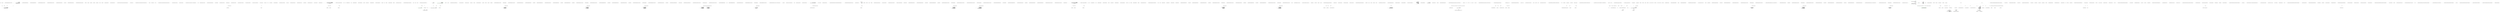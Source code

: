 digraph  {
n18 [label=PropertyRule, span=""];
n19 [label=IPropertyValidator, span=""];
n0 [cluster="Nancy.Validation.FluentValidation.AdapterBase.CanHandle(IPropertyValidator)", label="Entry Nancy.Validation.FluentValidation.AdapterBase.CanHandle(IPropertyValidator)", span="17-17"];
n1 [cluster="Nancy.Validation.FluentValidation.AdapterBase.CanHandle(IPropertyValidator)", label="Exit Nancy.Validation.FluentValidation.AdapterBase.CanHandle(IPropertyValidator)", span="17-17"];
n2 [cluster="Nancy.Validation.FluentValidation.AdapterBase.GetRules(PropertyRule, IPropertyValidator)", label="Entry Nancy.Validation.FluentValidation.AdapterBase.GetRules(PropertyRule, IPropertyValidator)", span="23-23"];
n3 [cluster="Nancy.Validation.FluentValidation.AdapterBase.GetRules(PropertyRule, IPropertyValidator)", label="Exit Nancy.Validation.FluentValidation.AdapterBase.GetRules(PropertyRule, IPropertyValidator)", span="23-23"];
n4 [cluster="Nancy.Validation.FluentValidation.AdapterBase.GetMemberNames(PropertyRule)", label="Entry Nancy.Validation.FluentValidation.AdapterBase.GetMemberNames(PropertyRule)", span="29-29"];
n5 [cluster="Nancy.Validation.FluentValidation.AdapterBase.GetMemberNames(PropertyRule)", label="yield return rule.PropertyName;", span="31-31"];
n6 [cluster="Nancy.Validation.FluentValidation.AdapterBase.GetMemberNames(PropertyRule)", label="Exit Nancy.Validation.FluentValidation.AdapterBase.GetMemberNames(PropertyRule)", span="29-29"];
n7 [cluster="Nancy.Validation.FluentValidation.AdapterBase.FormatMessage(PropertyRule, IPropertyValidator)", label="Entry Nancy.Validation.FluentValidation.AdapterBase.FormatMessage(PropertyRule, IPropertyValidator)", span="38-38"];
n8 [cluster="Nancy.Validation.FluentValidation.AdapterBase.FormatMessage(PropertyRule, IPropertyValidator)", label="return displayName =>\r\n            {\r\n                return new MessageFormatter()\r\n                    .AppendPropertyName(displayName ?? rule.GetDisplayName())\r\n                    .BuildMessage(validator.ErrorMessageSource.GetString());\r\n            };", span="40-45"];
n11 [cluster="lambda expression", label="return new MessageFormatter()\r\n                    .AppendPropertyName(displayName ?? rule.GetDisplayName())\r\n                    .BuildMessage(validator.ErrorMessageSource.GetString());", span="42-44"];
n9 [cluster="Nancy.Validation.FluentValidation.AdapterBase.FormatMessage(PropertyRule, IPropertyValidator)", label="Exit Nancy.Validation.FluentValidation.AdapterBase.FormatMessage(PropertyRule, IPropertyValidator)", span="38-38"];
n10 [cluster="lambda expression", label="Entry lambda expression", span="40-45"];
n12 [cluster="lambda expression", label="Exit lambda expression", span="40-45"];
n13 [cluster="MessageFormatter.cstr", label="Entry MessageFormatter.cstr", span=""];
n14 [cluster="Unk.GetDisplayName", label="Entry Unk.GetDisplayName", span=""];
n15 [cluster="Unk.AppendPropertyName", label="Entry Unk.AppendPropertyName", span=""];
n16 [cluster="Unk.GetString", label="Entry Unk.GetString", span=""];
n17 [cluster="Unk.BuildMessage", label="Entry Unk.BuildMessage", span=""];
m0_32 [cluster="Nancy.ViewEngines.IRenderContext.GetCsrfToken()", file="AuthModule.cs", label="Entry Nancy.ViewEngines.IRenderContext.GetCsrfToken()", span="50-50"];
m0_22 [cluster="System.IO.StreamReader.StreamReader(System.IO.Stream)", file="AuthModule.cs", label="Entry System.IO.StreamReader.StreamReader(System.IO.Stream)", span="0-0"];
m0_19 [cluster="Nancy.ViewEngines.Razor.RazorViewEngine.RenderView(Nancy.ViewEngines.ViewLocationResult, dynamic, Nancy.ViewEngines.IRenderContext)", file="AuthModule.cs", label="Entry Nancy.ViewEngines.Razor.RazorViewEngine.RenderView(Nancy.ViewEngines.ViewLocationResult, dynamic, Nancy.ViewEngines.IRenderContext)", span="72-72"];
m0_33 [cluster="string.Format(string, object, object)", file="AuthModule.cs", label="Entry string.Format(string, object, object)", span="0-0"];
m0_0 [cluster="Nancy.ViewEngines.Razor.HtmlHelpers<TModel>.HtmlHelpers(Nancy.ViewEngines.Razor.RazorViewEngine, Nancy.ViewEngines.IRenderContext, TModel)", file="AuthModule.cs", label="Entry Nancy.ViewEngines.Razor.HtmlHelpers<TModel>.HtmlHelpers(Nancy.ViewEngines.Razor.RazorViewEngine, Nancy.ViewEngines.IRenderContext, TModel)", span="21-21"];
m0_1 [cluster="Nancy.ViewEngines.Razor.HtmlHelpers<TModel>.HtmlHelpers(Nancy.ViewEngines.Razor.RazorViewEngine, Nancy.ViewEngines.IRenderContext, TModel)", file="AuthModule.cs", label="this.engine = engine", span="23-23"];
m0_2 [cluster="Nancy.ViewEngines.Razor.HtmlHelpers<TModel>.HtmlHelpers(Nancy.ViewEngines.Razor.RazorViewEngine, Nancy.ViewEngines.IRenderContext, TModel)", file="AuthModule.cs", label="this.renderContext = renderContext", span="24-24"];
m0_3 [cluster="Nancy.ViewEngines.Razor.HtmlHelpers<TModel>.HtmlHelpers(Nancy.ViewEngines.Razor.RazorViewEngine, Nancy.ViewEngines.IRenderContext, TModel)", file="AuthModule.cs", label="this.model = model", span="25-25"];
m0_4 [cluster="Nancy.ViewEngines.Razor.HtmlHelpers<TModel>.HtmlHelpers(Nancy.ViewEngines.Razor.RazorViewEngine, Nancy.ViewEngines.IRenderContext, TModel)", file="AuthModule.cs", label="Exit Nancy.ViewEngines.Razor.HtmlHelpers<TModel>.HtmlHelpers(Nancy.ViewEngines.Razor.RazorViewEngine, Nancy.ViewEngines.IRenderContext, TModel)", span="21-21"];
m0_28 [cluster="Nancy.ViewEngines.Razor.HtmlHelpers<TModel>.AntiForgeryToken()", file="AuthModule.cs", label="Entry Nancy.ViewEngines.Razor.HtmlHelpers<TModel>.AntiForgeryToken()", span="74-74"];
m0_29 [cluster="Nancy.ViewEngines.Razor.HtmlHelpers<TModel>.AntiForgeryToken()", file="AuthModule.cs", label="var tokenKeyValue = this.renderContext.GetCsrfToken()", span="76-76"];
m0_30 [cluster="Nancy.ViewEngines.Razor.HtmlHelpers<TModel>.AntiForgeryToken()", file="AuthModule.cs", label="return new NonEncodedHtmlString(String.Format(''<input type=\''hidden\'' name=\''{0}\'' value=\''{1}\''/>'', tokenKeyValue.Key, tokenKeyValue.Value));", span="78-78"];
m0_31 [cluster="Nancy.ViewEngines.Razor.HtmlHelpers<TModel>.AntiForgeryToken()", file="AuthModule.cs", label="Exit Nancy.ViewEngines.Razor.HtmlHelpers<TModel>.AntiForgeryToken()", span="74-74"];
m0_23 [cluster="Nancy.ViewEngines.Razor.NonEncodedHtmlString.NonEncodedHtmlString(string)", file="AuthModule.cs", label="Entry Nancy.ViewEngines.Razor.NonEncodedHtmlString.NonEncodedHtmlString(string)", span="13-13"];
m0_24 [cluster="System.IO.StreamReader.ReadToEnd()", file="AuthModule.cs", label="Entry System.IO.StreamReader.ReadToEnd()", span="0-0"];
m0_5 [cluster="Nancy.ViewEngines.Razor.HtmlHelpers<TModel>.Partial(string)", file="AuthModule.cs", label="Entry Nancy.ViewEngines.Razor.HtmlHelpers<TModel>.Partial(string)", span="33-33"];
m0_6 [cluster="Nancy.ViewEngines.Razor.HtmlHelpers<TModel>.Partial(string)", file="AuthModule.cs", label="return this.Partial(viewName, null);", span="35-35"];
m0_7 [cluster="Nancy.ViewEngines.Razor.HtmlHelpers<TModel>.Partial(string)", file="AuthModule.cs", label="Exit Nancy.ViewEngines.Razor.HtmlHelpers<TModel>.Partial(string)", span="33-33"];
m0_8 [cluster="Nancy.ViewEngines.Razor.HtmlHelpers<TModel>.Partial(string, dynamic)", file="AuthModule.cs", label="Entry Nancy.ViewEngines.Razor.HtmlHelpers<TModel>.Partial(string, dynamic)", span="44-44"];
m0_9 [cluster="Nancy.ViewEngines.Razor.HtmlHelpers<TModel>.Partial(string, dynamic)", file="AuthModule.cs", label="var view = this.renderContext.LocateView(viewName, modelForPartial)", span="46-46"];
m0_10 [cluster="Nancy.ViewEngines.Razor.HtmlHelpers<TModel>.Partial(string, dynamic)", file="AuthModule.cs", label="var response = this.engine.RenderView(view, modelForPartial, this.renderContext)", span="48-48"];
m0_11 [cluster="Nancy.ViewEngines.Razor.HtmlHelpers<TModel>.Partial(string, dynamic)", file="AuthModule.cs", label="Action<Stream> action = response.Contents", span="49-49"];
m0_12 [cluster="Nancy.ViewEngines.Razor.HtmlHelpers<TModel>.Partial(string, dynamic)", file="AuthModule.cs", label="var mem = new MemoryStream()", span="50-50"];
m0_13 [cluster="Nancy.ViewEngines.Razor.HtmlHelpers<TModel>.Partial(string, dynamic)", file="AuthModule.cs", label="action.Invoke(mem)", span="52-52"];
m0_14 [cluster="Nancy.ViewEngines.Razor.HtmlHelpers<TModel>.Partial(string, dynamic)", file="AuthModule.cs", label="mem.Position = 0", span="53-53"];
m0_15 [cluster="Nancy.ViewEngines.Razor.HtmlHelpers<TModel>.Partial(string, dynamic)", file="AuthModule.cs", label="var reader = new StreamReader(mem)", span="55-55"];
m0_16 [cluster="Nancy.ViewEngines.Razor.HtmlHelpers<TModel>.Partial(string, dynamic)", file="AuthModule.cs", label="return new NonEncodedHtmlString(reader.ReadToEnd());", span="57-57"];
m0_17 [cluster="Nancy.ViewEngines.Razor.HtmlHelpers<TModel>.Partial(string, dynamic)", file="AuthModule.cs", label="Exit Nancy.ViewEngines.Razor.HtmlHelpers<TModel>.Partial(string, dynamic)", span="44-44"];
m0_21 [cluster="System.Action<T>.Invoke(T)", file="AuthModule.cs", label="Entry System.Action<T>.Invoke(T)", span="0-0"];
m0_18 [cluster="Nancy.ViewEngines.IRenderContext.LocateView(string, dynamic)", file="AuthModule.cs", label="Entry Nancy.ViewEngines.IRenderContext.LocateView(string, dynamic)", span="42-42"];
m0_25 [cluster="Nancy.ViewEngines.Razor.HtmlHelpers<TModel>.Raw(string)", file="AuthModule.cs", label="Entry Nancy.ViewEngines.Razor.HtmlHelpers<TModel>.Raw(string)", span="65-65"];
m0_26 [cluster="Nancy.ViewEngines.Razor.HtmlHelpers<TModel>.Raw(string)", file="AuthModule.cs", label="return new NonEncodedHtmlString(text);", span="67-67"];
m0_27 [cluster="Nancy.ViewEngines.Razor.HtmlHelpers<TModel>.Raw(string)", file="AuthModule.cs", label="Exit Nancy.ViewEngines.Razor.HtmlHelpers<TModel>.Raw(string)", span="65-65"];
m0_20 [cluster="System.IO.MemoryStream.MemoryStream()", file="AuthModule.cs", label="Entry System.IO.MemoryStream.MemoryStream()", span="0-0"];
m0_34 [file="AuthModule.cs", label="Nancy.ViewEngines.Razor.HtmlHelpers<TModel>", span=""];
m1_5 [cluster="Nancy.StaticConfiguration.GetDebugMode()", file="BrowserResponseBodyWrapper.cs", label="Entry Nancy.StaticConfiguration.GetDebugMode()", span="85-85"];
m1_6 [cluster="Nancy.StaticConfiguration.GetDebugMode()", file="BrowserResponseBodyWrapper.cs", label="var assembliesInDebug\r\n                    = AppDomainAssemblyTypeScanner.TypesOf<INancyModule>(ScanMode.ExcludeNancy)\r\n                                                  .Select(x => x.Assembly.GetCustomAttributes(typeof(DebuggableAttribute), true))\r\n                                                  .Where(x => x.Length != 0)", span="90-93"];
m1_7 [cluster="Nancy.StaticConfiguration.GetDebugMode()", file="BrowserResponseBodyWrapper.cs", label="return assembliesInDebug.Any(d => ((DebuggableAttribute)d[0]).IsJITTrackingEnabled);", span="97-97"];
m1_8 [cluster="Nancy.StaticConfiguration.GetDebugMode()", file="BrowserResponseBodyWrapper.cs", label=Exception, span="99-99"];
m1_9 [cluster="Nancy.StaticConfiguration.GetDebugMode()", file="BrowserResponseBodyWrapper.cs", label="return false;", span="102-102"];
m1_10 [cluster="Nancy.StaticConfiguration.GetDebugMode()", file="BrowserResponseBodyWrapper.cs", label="Exit Nancy.StaticConfiguration.GetDebugMode()", span="85-85"];
m1_14 [cluster="Unk.Any", file="BrowserResponseBodyWrapper.cs", label="Entry Unk.Any", span=""];
m1_0 [cluster="Nancy.StaticConfiguration.StaticConfiguration()", file="BrowserResponseBodyWrapper.cs", label="Entry Nancy.StaticConfiguration.StaticConfiguration()", span="15-15"];
m1_1 [cluster="Nancy.StaticConfiguration.StaticConfiguration()", file="BrowserResponseBodyWrapper.cs", label="disableErrorTraces = !(disableCaches = IsRunningDebug)", span="17-17"];
m1_2 [cluster="Nancy.StaticConfiguration.StaticConfiguration()", file="BrowserResponseBodyWrapper.cs", label="CaseSensitive = false", span="18-18"];
m1_3 [cluster="Nancy.StaticConfiguration.StaticConfiguration()", file="BrowserResponseBodyWrapper.cs", label="RequestQueryFormMultipartLimit = 1000", span="19-19"];
m1_4 [cluster="Nancy.StaticConfiguration.StaticConfiguration()", file="BrowserResponseBodyWrapper.cs", label="Exit Nancy.StaticConfiguration.StaticConfiguration()", span="15-15"];
m1_22 [cluster="lambda expression", file="BrowserResponseBodyWrapper.cs", label="Entry lambda expression", span="97-97"];
m1_15 [cluster="lambda expression", file="BrowserResponseBodyWrapper.cs", label="Entry lambda expression", span="92-92"];
m1_19 [cluster="lambda expression", file="BrowserResponseBodyWrapper.cs", label="Entry lambda expression", span="93-93"];
m1_16 [cluster="lambda expression", file="BrowserResponseBodyWrapper.cs", label="x.Assembly.GetCustomAttributes(typeof(DebuggableAttribute), true)", span="92-92"];
m1_17 [cluster="lambda expression", file="BrowserResponseBodyWrapper.cs", label="Exit lambda expression", span="92-92"];
m1_20 [cluster="lambda expression", file="BrowserResponseBodyWrapper.cs", label="x.Length != 0", span="93-93"];
m1_21 [cluster="lambda expression", file="BrowserResponseBodyWrapper.cs", label="Exit lambda expression", span="93-93"];
m1_23 [cluster="lambda expression", file="BrowserResponseBodyWrapper.cs", label="((DebuggableAttribute)d[0]).IsJITTrackingEnabled", span="97-97"];
m1_24 [cluster="lambda expression", file="BrowserResponseBodyWrapper.cs", label="Exit lambda expression", span="97-97"];
m1_18 [cluster="System.Reflection.Assembly.GetCustomAttributes(System.Type, bool)", file="BrowserResponseBodyWrapper.cs", label="Entry System.Reflection.Assembly.GetCustomAttributes(System.Type, bool)", span="0-0"];
m1_11 [cluster="Nancy.Bootstrapper.AppDomainAssemblyTypeScanner.TypesOf<TType>(Nancy.Bootstrapper.ScanMode)", file="BrowserResponseBodyWrapper.cs", label="Entry Nancy.Bootstrapper.AppDomainAssemblyTypeScanner.TypesOf<TType>(Nancy.Bootstrapper.ScanMode)", span="334-334"];
m1_13 [cluster="Unk.Where", file="BrowserResponseBodyWrapper.cs", label="Entry Unk.Where", span=""];
m1_12 [cluster="Unk.Select", file="BrowserResponseBodyWrapper.cs", label="Entry Unk.Select", span=""];
m2_14 [cluster="Unk.Replace", file="DefaultRouteDescriptionProvider.cs", label="Entry Unk.Replace", span=""];
m2_0 [cluster="Nancy.Routing.DefaultRouteDescriptionProvider.GetDescription(Nancy.INancyModule, string)", file="DefaultRouteDescriptionProvider.cs", label="Entry Nancy.Routing.DefaultRouteDescriptionProvider.GetDescription(Nancy.INancyModule, string)", span="19-19"];
m2_1 [cluster="Nancy.Routing.DefaultRouteDescriptionProvider.GetDescription(Nancy.INancyModule, string)", file="DefaultRouteDescriptionProvider.cs", label="var assembly =\r\n                module.GetType().Assembly", span="21-22"];
m2_2 [cluster="Nancy.Routing.DefaultRouteDescriptionProvider.GetDescription(Nancy.INancyModule, string)", color=green, community=0, file="DefaultRouteDescriptionProvider.cs", label="var moduleName =\r\n                string.Concat(module.GetType().FullName, ''.resources'')", prediction=0, span="24-25"];
m2_6 [cluster="Nancy.Routing.DefaultRouteDescriptionProvider.GetDescription(Nancy.INancyModule, string)", file="DefaultRouteDescriptionProvider.cs", label="return manager.GetString(path);", span="36-36"];
m2_3 [cluster="Nancy.Routing.DefaultRouteDescriptionProvider.GetDescription(Nancy.INancyModule, string)", color=green, community=0, file="DefaultRouteDescriptionProvider.cs", label="var resourceName = assembly\r\n                .GetManifestResourceNames()\r\n                .FirstOrDefault(x => x.Equals(moduleName, StringComparison.OrdinalIgnoreCase))", prediction=1, span="27-29"];
m2_5 [cluster="Nancy.Routing.DefaultRouteDescriptionProvider.GetDescription(Nancy.INancyModule, string)", file="DefaultRouteDescriptionProvider.cs", label="var manager =\r\n                    new ResourceManager(resourceName.Replace(''.resources'', string.Empty), assembly)", span="33-34"];
m2_4 [cluster="Nancy.Routing.DefaultRouteDescriptionProvider.GetDescription(Nancy.INancyModule, string)", file="DefaultRouteDescriptionProvider.cs", label="resourceName != null", span="31-31"];
m2_7 [cluster="Nancy.Routing.DefaultRouteDescriptionProvider.GetDescription(Nancy.INancyModule, string)", file="DefaultRouteDescriptionProvider.cs", label="return string.Empty;", span="39-39"];
m2_8 [cluster="Nancy.Routing.DefaultRouteDescriptionProvider.GetDescription(Nancy.INancyModule, string)", file="DefaultRouteDescriptionProvider.cs", label="Exit Nancy.Routing.DefaultRouteDescriptionProvider.GetDescription(Nancy.INancyModule, string)", span="19-19"];
m2_15 [cluster="System.Resources.ResourceManager.GetString(string)", file="DefaultRouteDescriptionProvider.cs", label="Entry System.Resources.ResourceManager.GetString(string)", span="0-0"];
m2_19 [cluster="string.Equals(string, System.StringComparison)", file="DefaultRouteDescriptionProvider.cs", label="Entry string.Equals(string, System.StringComparison)", span="0-0"];
m2_10 [cluster="string.Concat(string, string)", file="DefaultRouteDescriptionProvider.cs", label="Entry string.Concat(string, string)", span="0-0"];
m2_9 [cluster="object.GetType()", file="DefaultRouteDescriptionProvider.cs", label="Entry object.GetType()", span="0-0"];
m2_11 [cluster="System.Reflection.Assembly.GetManifestResourceNames()", file="DefaultRouteDescriptionProvider.cs", label="Entry System.Reflection.Assembly.GetManifestResourceNames()", span="0-0"];
m2_13 [cluster="ResourceManager.cstr", file="DefaultRouteDescriptionProvider.cs", label="Entry ResourceManager.cstr", span=""];
m2_16 [cluster="lambda expression", file="DefaultRouteDescriptionProvider.cs", label="Entry lambda expression", span="29-29"];
m2_17 [cluster="lambda expression", file="DefaultRouteDescriptionProvider.cs", label="x.Equals(moduleName, StringComparison.OrdinalIgnoreCase)", span="29-29"];
m2_18 [cluster="lambda expression", file="DefaultRouteDescriptionProvider.cs", label="Exit lambda expression", span="29-29"];
m2_12 [cluster="Unk.FirstOrDefault", file="DefaultRouteDescriptionProvider.cs", label="Entry Unk.FirstOrDefault", span=""];
m2_20 [file="DefaultRouteDescriptionProvider.cs", label=moduleName, span=""];
m3_6 [cluster="RegexValidationRule.cstr", file="EmailAdapter.cs", label="Entry RegexValidationRule.cstr", span=""];
m3_3 [cluster="Nancy.Validation.FluentValidation.EmailAdapter.GetRules(PropertyRule, IPropertyValidator)", file="EmailAdapter.cs", label="Entry Nancy.Validation.FluentValidation.EmailAdapter.GetRules(PropertyRule, IPropertyValidator)", span="26-26"];
m3_4 [cluster="Nancy.Validation.FluentValidation.EmailAdapter.GetRules(PropertyRule, IPropertyValidator)", file="EmailAdapter.cs", label="yield return new RegexValidationRule(\r\n                base.FormatMessage(rule, validator),\r\n                base.GetMemberNames(rule),\r\n                ((IEmailValidator)validator).Expression);", span="28-31"];
m3_5 [cluster="Nancy.Validation.FluentValidation.EmailAdapter.GetRules(PropertyRule, IPropertyValidator)", file="EmailAdapter.cs", label="Exit Nancy.Validation.FluentValidation.EmailAdapter.GetRules(PropertyRule, IPropertyValidator)", span="26-26"];
m3_8 [cluster="Nancy.Validation.FluentValidation.AdapterBase.GetMemberNames(PropertyRule)", file="EmailAdapter.cs", label="Entry Nancy.Validation.FluentValidation.AdapterBase.GetMemberNames(PropertyRule)", span="29-29"];
m3_0 [cluster="Nancy.Validation.FluentValidation.EmailAdapter.CanHandle(IPropertyValidator)", file="EmailAdapter.cs", label="Entry Nancy.Validation.FluentValidation.EmailAdapter.CanHandle(IPropertyValidator)", span="17-17"];
m3_1 [cluster="Nancy.Validation.FluentValidation.EmailAdapter.CanHandle(IPropertyValidator)", file="EmailAdapter.cs", label="return validator is EmailValidator;", span="19-19"];
m3_2 [cluster="Nancy.Validation.FluentValidation.EmailAdapter.CanHandle(IPropertyValidator)", file="EmailAdapter.cs", label="Exit Nancy.Validation.FluentValidation.EmailAdapter.CanHandle(IPropertyValidator)", span="17-17"];
m3_9 [file="EmailAdapter.cs", label="Nancy.Validation.FluentValidation.EmailAdapter", span=""];
m4_8 [cluster="Nancy.Validation.FluentValidation.AdapterBase.GetMemberNames(PropertyRule)", file="EqualAdapter.cs", label="Entry Nancy.Validation.FluentValidation.AdapterBase.GetMemberNames(PropertyRule)", span="29-29"];
m4_0 [cluster="Nancy.Validation.FluentValidation.EqualAdapter.CanHandle(IPropertyValidator)", file="EqualAdapter.cs", label="Entry Nancy.Validation.FluentValidation.EqualAdapter.CanHandle(IPropertyValidator)", span="17-17"];
m4_1 [cluster="Nancy.Validation.FluentValidation.EqualAdapter.CanHandle(IPropertyValidator)", file="EqualAdapter.cs", label="return validator is EqualValidator;", span="19-19"];
m4_2 [cluster="Nancy.Validation.FluentValidation.EqualAdapter.CanHandle(IPropertyValidator)", file="EqualAdapter.cs", label="Exit Nancy.Validation.FluentValidation.EqualAdapter.CanHandle(IPropertyValidator)", span="17-17"];
m4_6 [cluster="ComparisonValidationRule.cstr", file="EqualAdapter.cs", label="Entry ComparisonValidationRule.cstr", span=""];
m4_3 [cluster="Nancy.Validation.FluentValidation.EqualAdapter.GetRules(PropertyRule, IPropertyValidator)", file="EqualAdapter.cs", label="Entry Nancy.Validation.FluentValidation.EqualAdapter.GetRules(PropertyRule, IPropertyValidator)", span="26-26"];
m4_4 [cluster="Nancy.Validation.FluentValidation.EqualAdapter.GetRules(PropertyRule, IPropertyValidator)", file="EqualAdapter.cs", label="yield return new ComparisonValidationRule(\r\n                base.FormatMessage(rule, validator),\r\n                base.GetMemberNames(rule),\r\n                ComparisonOperator.Equal,\r\n                ((EqualValidator)validator).ValueToCompare);", span="28-32"];
m4_5 [cluster="Nancy.Validation.FluentValidation.EqualAdapter.GetRules(PropertyRule, IPropertyValidator)", file="EqualAdapter.cs", label="Exit Nancy.Validation.FluentValidation.EqualAdapter.GetRules(PropertyRule, IPropertyValidator)", span="26-26"];
m4_9 [file="EqualAdapter.cs", label="Nancy.Validation.FluentValidation.EqualAdapter", span=""];
m5_0 [cluster="Nancy.Validation.FluentValidation.ExactLengthAdapater.CanHandle(IPropertyValidator)", file="ExactLengthAdapater.cs", label="Entry Nancy.Validation.FluentValidation.ExactLengthAdapater.CanHandle(IPropertyValidator)", span="17-17"];
m5_1 [cluster="Nancy.Validation.FluentValidation.ExactLengthAdapater.CanHandle(IPropertyValidator)", file="ExactLengthAdapater.cs", label="return validator is ExactLengthValidator;", span="19-19"];
m5_2 [cluster="Nancy.Validation.FluentValidation.ExactLengthAdapater.CanHandle(IPropertyValidator)", file="ExactLengthAdapater.cs", label="Exit Nancy.Validation.FluentValidation.ExactLengthAdapater.CanHandle(IPropertyValidator)", span="17-17"];
m5_8 [cluster="Nancy.Validation.FluentValidation.AdapterBase.GetMemberNames(PropertyRule)", file="ExactLengthAdapater.cs", label="Entry Nancy.Validation.FluentValidation.AdapterBase.GetMemberNames(PropertyRule)", span="29-29"];
m5_6 [cluster="StringLengthValidationRule.cstr", file="ExactLengthAdapater.cs", label="Entry StringLengthValidationRule.cstr", span=""];
m5_3 [cluster="Nancy.Validation.FluentValidation.ExactLengthAdapater.GetRules(PropertyRule, IPropertyValidator)", file="ExactLengthAdapater.cs", label="Entry Nancy.Validation.FluentValidation.ExactLengthAdapater.GetRules(PropertyRule, IPropertyValidator)", span="26-26"];
m5_4 [cluster="Nancy.Validation.FluentValidation.ExactLengthAdapater.GetRules(PropertyRule, IPropertyValidator)", file="ExactLengthAdapater.cs", label="yield return new StringLengthValidationRule(\r\n                base.FormatMessage(rule, validator),\r\n                base.GetMemberNames(rule),\r\n                ((ExactLengthValidator)validator).Min,\r\n                ((ExactLengthValidator)validator).Max);", span="28-32"];
m5_5 [cluster="Nancy.Validation.FluentValidation.ExactLengthAdapater.GetRules(PropertyRule, IPropertyValidator)", file="ExactLengthAdapater.cs", label="Exit Nancy.Validation.FluentValidation.ExactLengthAdapater.GetRules(PropertyRule, IPropertyValidator)", span="26-26"];
m5_9 [file="ExactLengthAdapater.cs", label="Nancy.Validation.FluentValidation.ExactLengthAdapater", span=""];
m6_9 [cluster="Nancy.Validation.FluentValidation.AdapterBase.GetMemberNames(PropertyRule)", file="ExclusiveBetweenAdapter.cs", label="Entry Nancy.Validation.FluentValidation.AdapterBase.GetMemberNames(PropertyRule)", span="29-29"];
m6_7 [cluster="ComparisonValidationRule.cstr", file="ExclusiveBetweenAdapter.cs", label="Entry ComparisonValidationRule.cstr", span=""];
m6_0 [cluster="Nancy.Validation.FluentValidation.ExclusiveBetweenAdapter.CanHandle(IPropertyValidator)", file="ExclusiveBetweenAdapter.cs", label="Entry Nancy.Validation.FluentValidation.ExclusiveBetweenAdapter.CanHandle(IPropertyValidator)", span="17-17"];
m6_1 [cluster="Nancy.Validation.FluentValidation.ExclusiveBetweenAdapter.CanHandle(IPropertyValidator)", file="ExclusiveBetweenAdapter.cs", label="return validator is ExclusiveBetweenValidator;", span="19-19"];
m6_2 [cluster="Nancy.Validation.FluentValidation.ExclusiveBetweenAdapter.CanHandle(IPropertyValidator)", file="ExclusiveBetweenAdapter.cs", label="Exit Nancy.Validation.FluentValidation.ExclusiveBetweenAdapter.CanHandle(IPropertyValidator)", span="17-17"];
m6_3 [cluster="Nancy.Validation.FluentValidation.ExclusiveBetweenAdapter.GetRules(PropertyRule, IPropertyValidator)", file="ExclusiveBetweenAdapter.cs", label="Entry Nancy.Validation.FluentValidation.ExclusiveBetweenAdapter.GetRules(PropertyRule, IPropertyValidator)", span="26-26"];
m6_4 [cluster="Nancy.Validation.FluentValidation.ExclusiveBetweenAdapter.GetRules(PropertyRule, IPropertyValidator)", file="ExclusiveBetweenAdapter.cs", label="yield return new ComparisonValidationRule(\r\n                base.FormatMessage(rule, validator),\r\n                base.GetMemberNames(rule),\r\n                ComparisonOperator.GreaterThan,\r\n                ((ExclusiveBetweenValidator)validator).From);", span="28-32"];
m6_5 [cluster="Nancy.Validation.FluentValidation.ExclusiveBetweenAdapter.GetRules(PropertyRule, IPropertyValidator)", file="ExclusiveBetweenAdapter.cs", label="yield return new ComparisonValidationRule(\r\n                base.FormatMessage(rule, validator),\r\n                base.GetMemberNames(rule),\r\n                ComparisonOperator.LessThan,\r\n                ((ExclusiveBetweenValidator)validator).To);", span="34-38"];
m6_6 [cluster="Nancy.Validation.FluentValidation.ExclusiveBetweenAdapter.GetRules(PropertyRule, IPropertyValidator)", file="ExclusiveBetweenAdapter.cs", label="Exit Nancy.Validation.FluentValidation.ExclusiveBetweenAdapter.GetRules(PropertyRule, IPropertyValidator)", span="26-26"];
m6_10 [file="ExclusiveBetweenAdapter.cs", label="Nancy.Validation.FluentValidation.ExclusiveBetweenAdapter", span=""];
m7_0 [cluster="Nancy.Validation.FluentValidation.FallbackAdapter.CanHandle(IPropertyValidator)", file="FallbackAdapter.cs", label="Entry Nancy.Validation.FluentValidation.FallbackAdapter.CanHandle(IPropertyValidator)", span="18-18"];
m7_1 [cluster="Nancy.Validation.FluentValidation.FallbackAdapter.CanHandle(IPropertyValidator)", file="FallbackAdapter.cs", label="return false;", span="20-20"];
m7_2 [cluster="Nancy.Validation.FluentValidation.FallbackAdapter.CanHandle(IPropertyValidator)", file="FallbackAdapter.cs", label="Exit Nancy.Validation.FluentValidation.FallbackAdapter.CanHandle(IPropertyValidator)", span="18-18"];
m7_8 [cluster="Nancy.Validation.FluentValidation.AdapterBase.GetMemberNames(PropertyRule)", file="FallbackAdapter.cs", label="Entry Nancy.Validation.FluentValidation.AdapterBase.GetMemberNames(PropertyRule)", span="29-29"];
m7_3 [cluster="Nancy.Validation.FluentValidation.FallbackAdapter.GetRules(PropertyRule, IPropertyValidator)", file="FallbackAdapter.cs", label="Entry Nancy.Validation.FluentValidation.FallbackAdapter.GetRules(PropertyRule, IPropertyValidator)", span="27-27"];
m7_4 [cluster="Nancy.Validation.FluentValidation.FallbackAdapter.GetRules(PropertyRule, IPropertyValidator)", file="FallbackAdapter.cs", label="yield return new ModelValidationRule(\r\n                ''Custom'',\r\n                base.FormatMessage(rule, validator),\r\n                base.GetMemberNames(rule));", span="29-32"];
m7_5 [cluster="Nancy.Validation.FluentValidation.FallbackAdapter.GetRules(PropertyRule, IPropertyValidator)", file="FallbackAdapter.cs", label="Exit Nancy.Validation.FluentValidation.FallbackAdapter.GetRules(PropertyRule, IPropertyValidator)", span="27-27"];
m7_6 [cluster="Nancy.Validation.ModelValidationRule.ModelValidationRule(string, System.Func<string, string>, System.Collections.Generic.IEnumerable<string>)", file="FallbackAdapter.cs", label="Entry Nancy.Validation.ModelValidationRule.ModelValidationRule(string, System.Func<string, string>, System.Collections.Generic.IEnumerable<string>)", span="39-39"];
m7_9 [file="FallbackAdapter.cs", label="Nancy.Validation.FluentValidation.FallbackAdapter", span=""];
m8_16 [cluster="string.Contains(string)", file="FavIconApplicationStartup.cs", label="Entry string.Contains(string)", span="0-0"];
m8_14 [cluster="Nancy.Testing.Browser.Get(string, System.Action<Nancy.Testing.BrowserContext>)", file="FavIconApplicationStartup.cs", label="Entry Nancy.Testing.Browser.Get(string, System.Action<Nancy.Testing.BrowserContext>)", span="50-50"];
m8_17 [cluster="Unk.True", file="FavIconApplicationStartup.cs", label="Entry Unk.True", span=""];
m8_15 [cluster="Nancy.Testing.BrowserResponseBodyWrapper.AsString()", file="FavIconApplicationStartup.cs", label="Entry Nancy.Testing.BrowserResponseBodyWrapper.AsString()", span="30-30"];
m8_0 [cluster="Nancy.Tests.Functional.Tests.ViewBagTests.ViewBagTests()", file="FavIconApplicationStartup.cs", label="Entry Nancy.Tests.Functional.Tests.ViewBagTests.ViewBagTests()", span="18-18"];
m8_1 [cluster="Nancy.Tests.Functional.Tests.ViewBagTests.ViewBagTests()", file="FavIconApplicationStartup.cs", label="this.bootstrapper = new ConfigurableBootstrapper(\r\n                    configuration => configuration.Modules(new Type[] { typeof(RazorTestModule) }))", span="20-21"];
m8_2 [cluster="Nancy.Tests.Functional.Tests.ViewBagTests.ViewBagTests()", file="FavIconApplicationStartup.cs", label="this.browser = new Browser(bootstrapper)", span="23-23"];
m8_3 [cluster="Nancy.Tests.Functional.Tests.ViewBagTests.ViewBagTests()", file="FavIconApplicationStartup.cs", label="Exit Nancy.Tests.Functional.Tests.ViewBagTests.ViewBagTests()", span="18-18"];
m8_4 [cluster="Nancy.Testing.ConfigurableBootstrapper.ConfigurableBootstrapper(System.Action<Nancy.Testing.ConfigurableBootstrapper.ConfigurableBoostrapperConfigurator>)", file="FavIconApplicationStartup.cs", label="Entry Nancy.Testing.ConfigurableBootstrapper.ConfigurableBootstrapper(System.Action<Nancy.Testing.ConfigurableBootstrapper.ConfigurableBoostrapperConfigurator>)", span="42-42"];
m8_9 [cluster="Nancy.Testing.ConfigurableBootstrapper.ConfigurableBoostrapperConfigurator.Modules(params System.Type[])", file="FavIconApplicationStartup.cs", label="Entry Nancy.Testing.ConfigurableBootstrapper.ConfigurableBoostrapperConfigurator.Modules(params System.Type[])", span="640-640"];
m8_21 [cluster="Nancy.Testing.BrowserContext.HttpRequest()", file="FavIconApplicationStartup.cs", label="Entry Nancy.Testing.BrowserContext.HttpRequest()", span="116-116"];
m8_18 [cluster="lambda expression", file="FavIconApplicationStartup.cs", label="Entry lambda expression", span="31-34"];
m8_7 [cluster="lambda expression", file="FavIconApplicationStartup.cs", label="configuration.Modules(new Type[] { typeof(RazorTestModule) })", span="21-21"];
m8_6 [cluster="lambda expression", file="FavIconApplicationStartup.cs", label="Entry lambda expression", span="21-21"];
m8_8 [cluster="lambda expression", file="FavIconApplicationStartup.cs", label="Exit lambda expression", span="21-21"];
m8_19 [cluster="lambda expression", file="FavIconApplicationStartup.cs", label="with.HttpRequest()", span="33-33"];
m8_20 [cluster="lambda expression", file="FavIconApplicationStartup.cs", label="Exit lambda expression", span="31-34"];
m8_10 [cluster="Nancy.Tests.Functional.Tests.ViewBagTests.Should_render_content_from_viewbag()", file="FavIconApplicationStartup.cs", label="Entry Nancy.Tests.Functional.Tests.ViewBagTests.Should_render_content_from_viewbag()", span="27-27"];
m8_11 [cluster="Nancy.Tests.Functional.Tests.ViewBagTests.Should_render_content_from_viewbag()", file="FavIconApplicationStartup.cs", label="var response = browser.Get(\r\n                @''/razor-viewbag'',\r\n                with =>\r\n                {\r\n                    with.HttpRequest();\r\n                })", span="29-34"];
m8_12 [cluster="Nancy.Tests.Functional.Tests.ViewBagTests.Should_render_content_from_viewbag()", file="FavIconApplicationStartup.cs", label="Assert.True(response.Body.AsString().Contains(@''Hello Bob''))", span="36-36"];
m8_13 [cluster="Nancy.Tests.Functional.Tests.ViewBagTests.Should_render_content_from_viewbag()", file="FavIconApplicationStartup.cs", label="Exit Nancy.Tests.Functional.Tests.ViewBagTests.Should_render_content_from_viewbag()", span="27-27"];
m8_5 [cluster="Nancy.Testing.Browser.Browser(Nancy.Bootstrapper.INancyBootstrapper)", file="FavIconApplicationStartup.cs", label="Entry Nancy.Testing.Browser.Browser(Nancy.Bootstrapper.INancyBootstrapper)", span="26-26"];
m8_22 [file="FavIconApplicationStartup.cs", label="Nancy.Tests.Functional.Tests.ViewBagTests", span=""];
m9_8 [cluster="Nancy.Validation.FluentValidation.AdapterBase.GetMemberNames(PropertyRule)", file="GreaterThanAdapter.cs", label="Entry Nancy.Validation.FluentValidation.AdapterBase.GetMemberNames(PropertyRule)", span="29-29"];
m9_0 [cluster="Nancy.Validation.FluentValidation.GreaterThanAdapter.CanHandle(IPropertyValidator)", file="GreaterThanAdapter.cs", label="Entry Nancy.Validation.FluentValidation.GreaterThanAdapter.CanHandle(IPropertyValidator)", span="17-17"];
m9_1 [cluster="Nancy.Validation.FluentValidation.GreaterThanAdapter.CanHandle(IPropertyValidator)", file="GreaterThanAdapter.cs", label="return validator is GreaterThanValidator;", span="19-19"];
m9_2 [cluster="Nancy.Validation.FluentValidation.GreaterThanAdapter.CanHandle(IPropertyValidator)", file="GreaterThanAdapter.cs", label="Exit Nancy.Validation.FluentValidation.GreaterThanAdapter.CanHandle(IPropertyValidator)", span="17-17"];
m9_6 [cluster="ComparisonValidationRule.cstr", file="GreaterThanAdapter.cs", label="Entry ComparisonValidationRule.cstr", span=""];
m9_3 [cluster="Nancy.Validation.FluentValidation.GreaterThanAdapter.GetRules(PropertyRule, IPropertyValidator)", file="GreaterThanAdapter.cs", label="Entry Nancy.Validation.FluentValidation.GreaterThanAdapter.GetRules(PropertyRule, IPropertyValidator)", span="26-26"];
m9_4 [cluster="Nancy.Validation.FluentValidation.GreaterThanAdapter.GetRules(PropertyRule, IPropertyValidator)", file="GreaterThanAdapter.cs", label="yield return new ComparisonValidationRule(\r\n                base.FormatMessage(rule, validator),\r\n                base.GetMemberNames(rule),\r\n                ComparisonOperator.GreaterThan,\r\n                ((GreaterThanValidator)validator).ValueToCompare);", span="28-32"];
m9_5 [cluster="Nancy.Validation.FluentValidation.GreaterThanAdapter.GetRules(PropertyRule, IPropertyValidator)", file="GreaterThanAdapter.cs", label="Exit Nancy.Validation.FluentValidation.GreaterThanAdapter.GetRules(PropertyRule, IPropertyValidator)", span="26-26"];
m9_9 [file="GreaterThanAdapter.cs", label="Nancy.Validation.FluentValidation.GreaterThanAdapter", span=""];
m10_3 [cluster="Nancy.Validation.FluentValidation.GreaterThanOrEqualAdapter.GetRules(PropertyRule, IPropertyValidator)", file="GreaterThanOrEqualAdapter.cs", label="Entry Nancy.Validation.FluentValidation.GreaterThanOrEqualAdapter.GetRules(PropertyRule, IPropertyValidator)", span="26-26"];
m10_4 [cluster="Nancy.Validation.FluentValidation.GreaterThanOrEqualAdapter.GetRules(PropertyRule, IPropertyValidator)", file="GreaterThanOrEqualAdapter.cs", label="yield return new ComparisonValidationRule(\r\n                base.FormatMessage(rule, validator),\r\n                base.GetMemberNames(rule),\r\n                ComparisonOperator.GreaterThanOrEqual,\r\n                ((GreaterThanOrEqualValidator)validator).ValueToCompare);", span="28-32"];
m10_5 [cluster="Nancy.Validation.FluentValidation.GreaterThanOrEqualAdapter.GetRules(PropertyRule, IPropertyValidator)", file="GreaterThanOrEqualAdapter.cs", label="Exit Nancy.Validation.FluentValidation.GreaterThanOrEqualAdapter.GetRules(PropertyRule, IPropertyValidator)", span="26-26"];
m10_0 [cluster="Nancy.Validation.FluentValidation.GreaterThanOrEqualAdapter.CanHandle(IPropertyValidator)", file="GreaterThanOrEqualAdapter.cs", label="Entry Nancy.Validation.FluentValidation.GreaterThanOrEqualAdapter.CanHandle(IPropertyValidator)", span="17-17"];
m10_1 [cluster="Nancy.Validation.FluentValidation.GreaterThanOrEqualAdapter.CanHandle(IPropertyValidator)", file="GreaterThanOrEqualAdapter.cs", label="return validator is GreaterThanOrEqualValidator;", span="19-19"];
m10_2 [cluster="Nancy.Validation.FluentValidation.GreaterThanOrEqualAdapter.CanHandle(IPropertyValidator)", file="GreaterThanOrEqualAdapter.cs", label="Exit Nancy.Validation.FluentValidation.GreaterThanOrEqualAdapter.CanHandle(IPropertyValidator)", span="17-17"];
m10_8 [cluster="Nancy.Validation.FluentValidation.AdapterBase.GetMemberNames(PropertyRule)", file="GreaterThanOrEqualAdapter.cs", label="Entry Nancy.Validation.FluentValidation.AdapterBase.GetMemberNames(PropertyRule)", span="29-29"];
m10_6 [cluster="ComparisonValidationRule.cstr", file="GreaterThanOrEqualAdapter.cs", label="Entry ComparisonValidationRule.cstr", span=""];
m10_9 [file="GreaterThanOrEqualAdapter.cs", label="Nancy.Validation.FluentValidation.GreaterThanOrEqualAdapter", span=""];
m11_0 [cluster="Nancy.Validation.FluentValidation.IFluentAdapter.CanHandle(IPropertyValidator)", file="IFluentAdapter.cs", label="Entry Nancy.Validation.FluentValidation.IFluentAdapter.CanHandle(IPropertyValidator)", span="16-16"];
m11_1 [cluster="Nancy.Validation.FluentValidation.IFluentAdapter.CanHandle(IPropertyValidator)", file="IFluentAdapter.cs", label="Exit Nancy.Validation.FluentValidation.IFluentAdapter.CanHandle(IPropertyValidator)", span="16-16"];
m11_2 [cluster="Nancy.Validation.FluentValidation.IFluentAdapter.GetRules(PropertyRule, IPropertyValidator)", file="IFluentAdapter.cs", label="Entry Nancy.Validation.FluentValidation.IFluentAdapter.GetRules(PropertyRule, IPropertyValidator)", span="22-22"];
m11_3 [cluster="Nancy.Validation.FluentValidation.IFluentAdapter.GetRules(PropertyRule, IPropertyValidator)", file="IFluentAdapter.cs", label="Exit Nancy.Validation.FluentValidation.IFluentAdapter.GetRules(PropertyRule, IPropertyValidator)", span="22-22"];
m12_5 [cluster="Nancy.StaticConfiguration.GetDebugMode()", file="InclusiveBetweenAdapter.cs", label="Entry Nancy.StaticConfiguration.GetDebugMode()", span="85-85"];
m12_6 [cluster="Nancy.StaticConfiguration.GetDebugMode()", file="InclusiveBetweenAdapter.cs", label="var assembliesInDebug\r\n                    = AppDomainAssemblyTypeScanner.TypesOf<INancyModule>(ScanMode.ExcludeNancy)\r\n                                                  .Select(x => x.Assembly.GetCustomAttributes(typeof(DebuggableAttribute), true))\r\n                                                  .Where(x => x.Length != 0)", span="90-93"];
m12_7 [cluster="Nancy.StaticConfiguration.GetDebugMode()", file="InclusiveBetweenAdapter.cs", label="return assembliesInDebug.Any(d => ((DebuggableAttribute)d[0]).IsJITTrackingEnabled);", span="97-97"];
m12_8 [cluster="Nancy.StaticConfiguration.GetDebugMode()", file="InclusiveBetweenAdapter.cs", label=Exception, span="99-99"];
m12_9 [cluster="Nancy.StaticConfiguration.GetDebugMode()", file="InclusiveBetweenAdapter.cs", label="return false;", span="102-102"];
m12_10 [cluster="Nancy.StaticConfiguration.GetDebugMode()", file="InclusiveBetweenAdapter.cs", label="Exit Nancy.StaticConfiguration.GetDebugMode()", span="85-85"];
m12_14 [cluster="Unk.Any", file="InclusiveBetweenAdapter.cs", label="Entry Unk.Any", span=""];
m12_0 [cluster="Nancy.StaticConfiguration.StaticConfiguration()", file="InclusiveBetweenAdapter.cs", label="Entry Nancy.StaticConfiguration.StaticConfiguration()", span="15-15"];
m12_1 [cluster="Nancy.StaticConfiguration.StaticConfiguration()", file="InclusiveBetweenAdapter.cs", label="disableErrorTraces = !(disableCaches = IsRunningDebug)", span="17-17"];
m12_2 [cluster="Nancy.StaticConfiguration.StaticConfiguration()", file="InclusiveBetweenAdapter.cs", label="CaseSensitive = false", span="18-18"];
m12_3 [cluster="Nancy.StaticConfiguration.StaticConfiguration()", file="InclusiveBetweenAdapter.cs", label="RequestQueryFormMultipartLimit = 1000", span="19-19"];
m12_4 [cluster="Nancy.StaticConfiguration.StaticConfiguration()", file="InclusiveBetweenAdapter.cs", label="Exit Nancy.StaticConfiguration.StaticConfiguration()", span="15-15"];
m12_22 [cluster="lambda expression", file="InclusiveBetweenAdapter.cs", label="Entry lambda expression", span="97-97"];
m12_15 [cluster="lambda expression", file="InclusiveBetweenAdapter.cs", label="Entry lambda expression", span="92-92"];
m12_19 [cluster="lambda expression", file="InclusiveBetweenAdapter.cs", label="Entry lambda expression", span="93-93"];
m12_16 [cluster="lambda expression", file="InclusiveBetweenAdapter.cs", label="x.Assembly.GetCustomAttributes(typeof(DebuggableAttribute), true)", span="92-92"];
m12_17 [cluster="lambda expression", file="InclusiveBetweenAdapter.cs", label="Exit lambda expression", span="92-92"];
m12_20 [cluster="lambda expression", file="InclusiveBetweenAdapter.cs", label="x.Length != 0", span="93-93"];
m12_21 [cluster="lambda expression", file="InclusiveBetweenAdapter.cs", label="Exit lambda expression", span="93-93"];
m12_23 [cluster="lambda expression", file="InclusiveBetweenAdapter.cs", label="((DebuggableAttribute)d[0]).IsJITTrackingEnabled", span="97-97"];
m12_24 [cluster="lambda expression", file="InclusiveBetweenAdapter.cs", label="Exit lambda expression", span="97-97"];
m12_18 [cluster="System.Reflection.Assembly.GetCustomAttributes(System.Type, bool)", file="InclusiveBetweenAdapter.cs", label="Entry System.Reflection.Assembly.GetCustomAttributes(System.Type, bool)", span="0-0"];
m12_11 [cluster="Nancy.Bootstrapper.AppDomainAssemblyTypeScanner.TypesOf<TType>(Nancy.Bootstrapper.ScanMode)", file="InclusiveBetweenAdapter.cs", label="Entry Nancy.Bootstrapper.AppDomainAssemblyTypeScanner.TypesOf<TType>(Nancy.Bootstrapper.ScanMode)", span="334-334"];
m12_13 [cluster="Unk.Where", file="InclusiveBetweenAdapter.cs", label="Entry Unk.Where", span=""];
m12_12 [cluster="Unk.Select", file="InclusiveBetweenAdapter.cs", label="Entry Unk.Select", span=""];
m13_0 [cluster="Nancy.IObjectSerializer.Serialize(object)", file="IObjectSerializer.cs", label="Entry Nancy.IObjectSerializer.Serialize(object)", span="12-12"];
m13_1 [cluster="Nancy.IObjectSerializer.Serialize(object)", file="IObjectSerializer.cs", label="Exit Nancy.IObjectSerializer.Serialize(object)", span="12-12"];
m13_2 [cluster="Nancy.IObjectSerializer.Deserialize(string)", file="IObjectSerializer.cs", label="Entry Nancy.IObjectSerializer.Deserialize(string)", span="19-19"];
m13_3 [cluster="Nancy.IObjectSerializer.Deserialize(string)", file="IObjectSerializer.cs", label="Exit Nancy.IObjectSerializer.Deserialize(string)", span="19-19"];
m14_0 [cluster="Nancy.Validation.FluentValidation.LengthAdapter.CanHandle(IPropertyValidator)", file="LengthAdapter.cs", label="Entry Nancy.Validation.FluentValidation.LengthAdapter.CanHandle(IPropertyValidator)", span="17-17"];
m14_1 [cluster="Nancy.Validation.FluentValidation.LengthAdapter.CanHandle(IPropertyValidator)", file="LengthAdapter.cs", label="return validator is LengthValidator;", span="19-19"];
m14_2 [cluster="Nancy.Validation.FluentValidation.LengthAdapter.CanHandle(IPropertyValidator)", file="LengthAdapter.cs", label="Exit Nancy.Validation.FluentValidation.LengthAdapter.CanHandle(IPropertyValidator)", span="17-17"];
m14_8 [cluster="Nancy.Validation.FluentValidation.AdapterBase.GetMemberNames(PropertyRule)", file="LengthAdapter.cs", label="Entry Nancy.Validation.FluentValidation.AdapterBase.GetMemberNames(PropertyRule)", span="29-29"];
m14_6 [cluster="StringLengthValidationRule.cstr", file="LengthAdapter.cs", label="Entry StringLengthValidationRule.cstr", span=""];
m14_3 [cluster="Nancy.Validation.FluentValidation.LengthAdapter.GetRules(PropertyRule, IPropertyValidator)", file="LengthAdapter.cs", label="Entry Nancy.Validation.FluentValidation.LengthAdapter.GetRules(PropertyRule, IPropertyValidator)", span="26-26"];
m14_4 [cluster="Nancy.Validation.FluentValidation.LengthAdapter.GetRules(PropertyRule, IPropertyValidator)", file="LengthAdapter.cs", label="yield return new StringLengthValidationRule(\r\n                base.FormatMessage(rule, validator),\r\n                base.GetMemberNames(rule),\r\n                ((ILengthValidator)validator).Min,\r\n                ((ILengthValidator)validator).Max);", span="28-32"];
m14_5 [cluster="Nancy.Validation.FluentValidation.LengthAdapter.GetRules(PropertyRule, IPropertyValidator)", file="LengthAdapter.cs", label="Exit Nancy.Validation.FluentValidation.LengthAdapter.GetRules(PropertyRule, IPropertyValidator)", span="26-26"];
m14_9 [file="LengthAdapter.cs", label="Nancy.Validation.FluentValidation.LengthAdapter", span=""];
m15_8 [cluster="Nancy.Validation.FluentValidation.AdapterBase.GetMemberNames(PropertyRule)", file="LessThanAdapter.cs", label="Entry Nancy.Validation.FluentValidation.AdapterBase.GetMemberNames(PropertyRule)", span="29-29"];
m15_6 [cluster="ComparisonValidationRule.cstr", file="LessThanAdapter.cs", label="Entry ComparisonValidationRule.cstr", span=""];
m15_0 [cluster="Nancy.Validation.FluentValidation.LessThanAdapter.CanHandle(IPropertyValidator)", file="LessThanAdapter.cs", label="Entry Nancy.Validation.FluentValidation.LessThanAdapter.CanHandle(IPropertyValidator)", span="17-17"];
m15_1 [cluster="Nancy.Validation.FluentValidation.LessThanAdapter.CanHandle(IPropertyValidator)", file="LessThanAdapter.cs", label="return validator is LessThanValidator;", span="19-19"];
m15_2 [cluster="Nancy.Validation.FluentValidation.LessThanAdapter.CanHandle(IPropertyValidator)", file="LessThanAdapter.cs", label="Exit Nancy.Validation.FluentValidation.LessThanAdapter.CanHandle(IPropertyValidator)", span="17-17"];
m15_3 [cluster="Nancy.Validation.FluentValidation.LessThanAdapter.GetRules(PropertyRule, IPropertyValidator)", file="LessThanAdapter.cs", label="Entry Nancy.Validation.FluentValidation.LessThanAdapter.GetRules(PropertyRule, IPropertyValidator)", span="26-26"];
m15_4 [cluster="Nancy.Validation.FluentValidation.LessThanAdapter.GetRules(PropertyRule, IPropertyValidator)", file="LessThanAdapter.cs", label="yield return new ComparisonValidationRule(\r\n                base.FormatMessage(rule, validator),\r\n                base.GetMemberNames(rule),\r\n                ComparisonOperator.LessThan,\r\n                ((LessThanValidator)validator).ValueToCompare);", span="28-32"];
m15_5 [cluster="Nancy.Validation.FluentValidation.LessThanAdapter.GetRules(PropertyRule, IPropertyValidator)", file="LessThanAdapter.cs", label="Exit Nancy.Validation.FluentValidation.LessThanAdapter.GetRules(PropertyRule, IPropertyValidator)", span="26-26"];
m15_9 [file="LessThanAdapter.cs", label="Nancy.Validation.FluentValidation.LessThanAdapter", span=""];
m17_33 [cluster="Unk.Handle", file="NancyHandler.cs", label="Entry Unk.Handle", span=""];
m17_23 [cluster="System.Threading.Tasks.TaskCompletionSource<TResult>.SetResult(TResult)", file="NancyHandler.cs", label="Entry System.Threading.Tasks.TaskCompletionSource<TResult>.SetResult(TResult)", span="0-0"];
m17_74 [cluster="long.TryParse(string, System.Globalization.NumberStyles, System.IFormatProvider, out long)", file="NancyHandler.cs", label="Entry long.TryParse(string, System.Globalization.NumberStyles, System.IFormatProvider, out long)", span="0-0"];
m17_35 [cluster="Nancy.NancyContext.Dispose()", file="NancyHandler.cs", label="Entry Nancy.NancyContext.Dispose()", span="119-119"];
m17_54 [cluster="Unk.IsNullOrWhiteSpace", file="NancyHandler.cs", label="Entry Unk.IsNullOrWhiteSpace", span=""];
m17_50 [cluster="Unk.ToDictionary", file="NancyHandler.cs", label="Entry Unk.ToDictionary", span=""];
m17_92 [cluster="object.ToString()", file="NancyHandler.cs", label="Entry object.ToString()", span="0-0"];
m17_34 [cluster="Nancy.Hosting.Aspnet.NancyHandler.SetNancyResponseToHttpResponse(HttpContextBase, Nancy.Response)", file="NancyHandler.cs", label="Entry Nancy.Hosting.Aspnet.NancyHandler.SetNancyResponseToHttpResponse(HttpContextBase, Nancy.Response)", span="135-135"];
m17_75 [cluster="Nancy.Hosting.Aspnet.NancyHandler.SetNancyResponseToHttpResponse(HttpContextBase, Nancy.Response)", file="NancyHandler.cs", label="SetHttpResponseHeaders(context, response)", span="137-137"];
m17_76 [cluster="Nancy.Hosting.Aspnet.NancyHandler.SetNancyResponseToHttpResponse(HttpContextBase, Nancy.Response)", file="NancyHandler.cs", label="response.ContentType != null", span="139-139"];
m17_77 [cluster="Nancy.Hosting.Aspnet.NancyHandler.SetNancyResponseToHttpResponse(HttpContextBase, Nancy.Response)", file="NancyHandler.cs", label="context.Response.ContentType = response.ContentType", span="141-141"];
m17_78 [cluster="Nancy.Hosting.Aspnet.NancyHandler.SetNancyResponseToHttpResponse(HttpContextBase, Nancy.Response)", file="NancyHandler.cs", label="response.ReasonPhrase != null", span="144-144"];
m17_79 [cluster="Nancy.Hosting.Aspnet.NancyHandler.SetNancyResponseToHttpResponse(HttpContextBase, Nancy.Response)", file="NancyHandler.cs", label="context.Response.StatusDescription = response.ReasonPhrase", span="146-146"];
m17_80 [cluster="Nancy.Hosting.Aspnet.NancyHandler.SetNancyResponseToHttpResponse(HttpContextBase, Nancy.Response)", file="NancyHandler.cs", label="context.Response.StatusCode = (int)response.StatusCode", span="149-149"];
m17_81 [cluster="Nancy.Hosting.Aspnet.NancyHandler.SetNancyResponseToHttpResponse(HttpContextBase, Nancy.Response)", file="NancyHandler.cs", label="response.Contents.Invoke(context.Response.OutputStream)", span="150-150"];
m17_82 [cluster="Nancy.Hosting.Aspnet.NancyHandler.SetNancyResponseToHttpResponse(HttpContextBase, Nancy.Response)", file="NancyHandler.cs", label="Exit Nancy.Hosting.Aspnet.NancyHandler.SetNancyResponseToHttpResponse(HttpContextBase, Nancy.Response)", span="135-135"];
m17_57 [cluster="Unk.ToUpperInvariant", file="NancyHandler.cs", label="Entry Unk.ToUpperInvariant", span=""];
m17_56 [cluster="Request.cstr", file="NancyHandler.cs", label="Entry Request.cstr", span=""];
m17_58 [cluster="Unk.FromStream", file="NancyHandler.cs", label="Entry Unk.FromStream", span=""];
m17_14 [cluster="Unk.HandleRequest", file="NancyHandler.cs", label="Entry Unk.HandleRequest", span=""];
m17_55 [cluster="Nancy.Url.Url()", file="NancyHandler.cs", label="Entry Nancy.Url.Url()", span="17-17"];
m17_12 [cluster="System.Threading.Tasks.TaskCompletionSource<TResult>.TaskCompletionSource(object)", file="NancyHandler.cs", label="Entry System.Threading.Tasks.TaskCompletionSource<TResult>.TaskCompletionSource(object)", span="0-0"];
m17_11 [cluster="Nancy.Hosting.Aspnet.NancyHandler.CreateNancyRequest(HttpContextBase)", file="NancyHandler.cs", label="Entry Nancy.Hosting.Aspnet.NancyHandler.CreateNancyRequest(HttpContextBase)", span="67-67"];
m17_39 [cluster="Nancy.Hosting.Aspnet.NancyHandler.CreateNancyRequest(HttpContextBase)", file="NancyHandler.cs", label="var incomingHeaders = context.Request.Headers.ToDictionary()", span="69-69"];
m17_41 [cluster="Nancy.Hosting.Aspnet.NancyHandler.CreateNancyRequest(HttpContextBase)", file="NancyHandler.cs", label="var basePath = context.Request.ApplicationPath.TrimEnd('/')", span="74-74"];
m17_42 [cluster="Nancy.Hosting.Aspnet.NancyHandler.CreateNancyRequest(HttpContextBase)", file="NancyHandler.cs", label="var path = context.Request.Url.AbsolutePath.Substring(basePath.Length)", span="76-76"];
m17_44 [cluster="Nancy.Hosting.Aspnet.NancyHandler.CreateNancyRequest(HttpContextBase)", file="NancyHandler.cs", label="var nancyUrl = new Url\r\n                               {\r\n                                   Scheme = context.Request.Url.Scheme,\r\n                                   HostName = context.Request.Url.Host,\r\n                                   Port = context.Request.Url.Port,\r\n                                   BasePath = basePath,\r\n                                   Path = path,\r\n                                   Query = context.Request.Url.Query,\r\n                               }", span="79-87"];
m17_46 [cluster="Nancy.Hosting.Aspnet.NancyHandler.CreateNancyRequest(HttpContextBase)", file="NancyHandler.cs", label="context.Request.ClientCertificate != null &&\r\n                context.Request.ClientCertificate.IsPresent &&\r\n                context.Request.ClientCertificate.Certificate.Length != 0", span="90-92"];
m17_47 [cluster="Nancy.Hosting.Aspnet.NancyHandler.CreateNancyRequest(HttpContextBase)", file="NancyHandler.cs", label="certificate = context.Request.ClientCertificate.Certificate", span="94-94"];
m17_40 [cluster="Nancy.Hosting.Aspnet.NancyHandler.CreateNancyRequest(HttpContextBase)", file="NancyHandler.cs", label="var expectedRequestLength =\r\n                GetExpectedRequestLength(incomingHeaders)", span="71-72"];
m17_43 [cluster="Nancy.Hosting.Aspnet.NancyHandler.CreateNancyRequest(HttpContextBase)", file="NancyHandler.cs", label="path = string.IsNullOrWhiteSpace(path) ? ''/'' : path", span="77-77"];
m17_45 [cluster="Nancy.Hosting.Aspnet.NancyHandler.CreateNancyRequest(HttpContextBase)", file="NancyHandler.cs", label="byte[] certificate = null", span="88-88"];
m17_49 [cluster="Nancy.Hosting.Aspnet.NancyHandler.CreateNancyRequest(HttpContextBase)", file="NancyHandler.cs", label="Exit Nancy.Hosting.Aspnet.NancyHandler.CreateNancyRequest(HttpContextBase)", span="67-67"];
m17_59 [cluster="Nancy.Hosting.Aspnet.NancyHandler.GetExpectedRequestLength(System.Collections.Generic.IDictionary<string, System.Collections.Generic.IEnumerable<string>>)", file="NancyHandler.cs", label="Entry Nancy.Hosting.Aspnet.NancyHandler.GetExpectedRequestLength(System.Collections.Generic.IDictionary<string, System.Collections.Generic.IEnumerable<string>>)", span="106-106"];
m17_60 [cluster="Nancy.Hosting.Aspnet.NancyHandler.GetExpectedRequestLength(System.Collections.Generic.IDictionary<string, System.Collections.Generic.IEnumerable<string>>)", file="NancyHandler.cs", label="incomingHeaders == null", span="108-108"];
m17_62 [cluster="Nancy.Hosting.Aspnet.NancyHandler.GetExpectedRequestLength(System.Collections.Generic.IDictionary<string, System.Collections.Generic.IEnumerable<string>>)", file="NancyHandler.cs", label="!incomingHeaders.ContainsKey(''Content-Length'')", span="113-113"];
m17_64 [cluster="Nancy.Hosting.Aspnet.NancyHandler.GetExpectedRequestLength(System.Collections.Generic.IDictionary<string, System.Collections.Generic.IEnumerable<string>>)", file="NancyHandler.cs", label="var headerValue =\r\n                incomingHeaders[''Content-Length''].SingleOrDefault()", span="118-119"];
m17_61 [cluster="Nancy.Hosting.Aspnet.NancyHandler.GetExpectedRequestLength(System.Collections.Generic.IDictionary<string, System.Collections.Generic.IEnumerable<string>>)", file="NancyHandler.cs", label="return 0;", span="110-110"];
m17_63 [cluster="Nancy.Hosting.Aspnet.NancyHandler.GetExpectedRequestLength(System.Collections.Generic.IDictionary<string, System.Collections.Generic.IEnumerable<string>>)", file="NancyHandler.cs", label="return 0;", span="115-115"];
m17_65 [cluster="Nancy.Hosting.Aspnet.NancyHandler.GetExpectedRequestLength(System.Collections.Generic.IDictionary<string, System.Collections.Generic.IEnumerable<string>>)", file="NancyHandler.cs", label="headerValue == null", span="121-121"];
m17_68 [cluster="Nancy.Hosting.Aspnet.NancyHandler.GetExpectedRequestLength(System.Collections.Generic.IDictionary<string, System.Collections.Generic.IEnumerable<string>>)", file="NancyHandler.cs", label="!long.TryParse(headerValue, NumberStyles.Any, CultureInfo.InvariantCulture, out contentLength)", span="127-127"];
m17_66 [cluster="Nancy.Hosting.Aspnet.NancyHandler.GetExpectedRequestLength(System.Collections.Generic.IDictionary<string, System.Collections.Generic.IEnumerable<string>>)", file="NancyHandler.cs", label="return 0;", span="123-123"];
m17_67 [cluster="Nancy.Hosting.Aspnet.NancyHandler.GetExpectedRequestLength(System.Collections.Generic.IDictionary<string, System.Collections.Generic.IEnumerable<string>>)", file="NancyHandler.cs", label="long contentLength", span="126-126"];
m17_69 [cluster="Nancy.Hosting.Aspnet.NancyHandler.GetExpectedRequestLength(System.Collections.Generic.IDictionary<string, System.Collections.Generic.IEnumerable<string>>)", file="NancyHandler.cs", label="return 0;", span="129-129"];
m17_70 [cluster="Nancy.Hosting.Aspnet.NancyHandler.GetExpectedRequestLength(System.Collections.Generic.IDictionary<string, System.Collections.Generic.IEnumerable<string>>)", file="NancyHandler.cs", label="return contentLength;", span="132-132"];
m17_71 [cluster="Nancy.Hosting.Aspnet.NancyHandler.GetExpectedRequestLength(System.Collections.Generic.IDictionary<string, System.Collections.Generic.IEnumerable<string>>)", file="NancyHandler.cs", label="Exit Nancy.Hosting.Aspnet.NancyHandler.GetExpectedRequestLength(System.Collections.Generic.IDictionary<string, System.Collections.Generic.IEnumerable<string>>)", span="106-106"];
m17_83 [cluster="Nancy.Hosting.Aspnet.NancyHandler.SetHttpResponseHeaders(HttpContextBase, Nancy.Response)", file="NancyHandler.cs", label="Entry Nancy.Hosting.Aspnet.NancyHandler.SetHttpResponseHeaders(HttpContextBase, Nancy.Response)", span="153-153"];
m17_85 [cluster="Nancy.Hosting.Aspnet.NancyHandler.SetHttpResponseHeaders(HttpContextBase, Nancy.Response)", file="NancyHandler.cs", label="response.Headers.ToDictionary(x => x.Key, x => x.Value)", span="155-155"];
m17_86 [cluster="Nancy.Hosting.Aspnet.NancyHandler.SetHttpResponseHeaders(HttpContextBase, Nancy.Response)", file="NancyHandler.cs", label="context.Response.AddHeader(header.Key, header.Value)", span="157-157"];
m17_87 [cluster="Nancy.Hosting.Aspnet.NancyHandler.SetHttpResponseHeaders(HttpContextBase, Nancy.Response)", file="NancyHandler.cs", label="response.Cookies.ToArray()", span="160-160"];
m17_88 [cluster="Nancy.Hosting.Aspnet.NancyHandler.SetHttpResponseHeaders(HttpContextBase, Nancy.Response)", file="NancyHandler.cs", label="context.Response.AddHeader(''Set-Cookie'', cookie.ToString())", span="162-162"];
m17_89 [cluster="Nancy.Hosting.Aspnet.NancyHandler.SetHttpResponseHeaders(HttpContextBase, Nancy.Response)", file="NancyHandler.cs", label="Exit Nancy.Hosting.Aspnet.NancyHandler.SetHttpResponseHeaders(HttpContextBase, Nancy.Response)", span="153-153"];
m17_22 [cluster="System.Tuple<T1, T2>.Tuple(T1, T2)", file="NancyHandler.cs", label="Entry System.Tuple<T1, T2>.Tuple(T1, T2)", span="0-0"];
m17_73 [cluster="System.Collections.Generic.IEnumerable<TSource>.SingleOrDefault<TSource>()", file="NancyHandler.cs", label="Entry System.Collections.Generic.IEnumerable<TSource>.SingleOrDefault<TSource>()", span="0-0"];
m17_53 [cluster="Unk.Substring", file="NancyHandler.cs", label="Entry Unk.Substring", span=""];
m17_90 [cluster="Unk.AddHeader", file="NancyHandler.cs", label="Entry Unk.AddHeader", span=""];
m17_84 [cluster="Unk.Invoke", file="NancyHandler.cs", label="Entry Unk.Invoke", span=""];
m17_72 [cluster="System.Collections.Generic.IDictionary<TKey, TValue>.ContainsKey(TKey)", file="NancyHandler.cs", label="Entry System.Collections.Generic.IDictionary<TKey, TValue>.ContainsKey(TKey)", span="0-0"];
m17_24 [cluster="Nancy.Hosting.Aspnet.NancyHandler.EndProcessRequest(System.Threading.Tasks.Task<System.Tuple<Nancy.NancyContext, HttpContextBase>>)", file="NancyHandler.cs", label="Entry Nancy.Hosting.Aspnet.NancyHandler.EndProcessRequest(System.Threading.Tasks.Task<System.Tuple<Nancy.NancyContext, HttpContextBase>>)", span="52-52"];
m17_25 [cluster="Nancy.Hosting.Aspnet.NancyHandler.EndProcessRequest(System.Threading.Tasks.Task<System.Tuple<Nancy.NancyContext, HttpContextBase>>)", file="NancyHandler.cs", label="task.IsFaulted", span="54-54"];
m17_26 [cluster="Nancy.Hosting.Aspnet.NancyHandler.EndProcessRequest(System.Threading.Tasks.Task<System.Tuple<Nancy.NancyContext, HttpContextBase>>)", file="NancyHandler.cs", label="var exception = task.Exception", span="56-56"];
m17_28 [cluster="Nancy.Hosting.Aspnet.NancyHandler.EndProcessRequest(System.Threading.Tasks.Task<System.Tuple<Nancy.NancyContext, HttpContextBase>>)", file="NancyHandler.cs", label="var nancyContext = task.Result.Item1", span="60-60"];
m17_29 [cluster="Nancy.Hosting.Aspnet.NancyHandler.EndProcessRequest(System.Threading.Tasks.Task<System.Tuple<Nancy.NancyContext, HttpContextBase>>)", file="NancyHandler.cs", label="var httpContext = task.Result.Item2", span="61-61"];
m17_27 [cluster="Nancy.Hosting.Aspnet.NancyHandler.EndProcessRequest(System.Threading.Tasks.Task<System.Tuple<Nancy.NancyContext, HttpContextBase>>)", file="NancyHandler.cs", label="exception.Handle(ex => ex is HttpException)", span="57-57"];
m17_30 [cluster="Nancy.Hosting.Aspnet.NancyHandler.EndProcessRequest(System.Threading.Tasks.Task<System.Tuple<Nancy.NancyContext, HttpContextBase>>)", file="NancyHandler.cs", label="NancyHandler.SetNancyResponseToHttpResponse(httpContext, nancyContext.Response)", span="63-63"];
m17_31 [cluster="Nancy.Hosting.Aspnet.NancyHandler.EndProcessRequest(System.Threading.Tasks.Task<System.Tuple<Nancy.NancyContext, HttpContextBase>>)", file="NancyHandler.cs", label="nancyContext.Dispose()", span="64-64"];
m17_32 [cluster="Nancy.Hosting.Aspnet.NancyHandler.EndProcessRequest(System.Threading.Tasks.Task<System.Tuple<Nancy.NancyContext, HttpContextBase>>)", file="NancyHandler.cs", label="Exit Nancy.Hosting.Aspnet.NancyHandler.EndProcessRequest(System.Threading.Tasks.Task<System.Tuple<Nancy.NancyContext, HttpContextBase>>)", span="52-52"];
m17_13 [cluster="System.Threading.Tasks.Task<TResult>.ContinueWith(System.Action<System.Threading.Tasks.Task<TResult>>, System.Threading.Tasks.TaskContinuationOptions)", file="NancyHandler.cs", label="Entry System.Threading.Tasks.Task<TResult>.ContinueWith(System.Action<System.Threading.Tasks.Task<TResult>>, System.Threading.Tasks.TaskContinuationOptions)", span="0-0"];
m17_96 [cluster="lambda expression", file="NancyHandler.cs", label="Entry lambda expression", span="155-155"];
m17_16 [cluster="lambda expression", file="NancyHandler.cs", label="cb(task)", span="41-41"];
m17_20 [cluster="lambda expression", file="NancyHandler.cs", label="tcs.SetResult(new Tuple<NancyContext, HttpContextBase>(ctx, context))", span="46-46"];
m17_15 [cluster="lambda expression", file="NancyHandler.cs", label="Entry lambda expression", span="41-41"];
m17_19 [cluster="lambda expression", file="NancyHandler.cs", label="Entry lambda expression", span="46-46"];
m17_17 [cluster="lambda expression", file="NancyHandler.cs", label="Exit lambda expression", span="41-41"];
m17_21 [cluster="lambda expression", file="NancyHandler.cs", label="Exit lambda expression", span="46-46"];
m17_36 [cluster="lambda expression", file="NancyHandler.cs", label="Entry lambda expression", span="57-57"];
m17_37 [cluster="lambda expression", file="NancyHandler.cs", label="ex is HttpException", span="57-57"];
m17_38 [cluster="lambda expression", file="NancyHandler.cs", label="Exit lambda expression", span="57-57"];
m17_93 [cluster="lambda expression", file="NancyHandler.cs", label="Entry lambda expression", span="155-155"];
m17_94 [cluster="lambda expression", file="NancyHandler.cs", label="x.Key", span="155-155"];
m17_95 [cluster="lambda expression", file="NancyHandler.cs", label="Exit lambda expression", span="155-155"];
m17_97 [cluster="lambda expression", file="NancyHandler.cs", label="x.Value", span="155-155"];
m17_98 [cluster="lambda expression", file="NancyHandler.cs", label="Exit lambda expression", span="155-155"];
m17_18 [cluster="System.AsyncCallback.Invoke(System.IAsyncResult)", file="NancyHandler.cs", label="Entry System.AsyncCallback.Invoke(System.IAsyncResult)", span="0-0"];
m17_0 [cluster="Nancy.Hosting.Aspnet.NancyHandler.NancyHandler(Nancy.INancyEngine)", file="NancyHandler.cs", label="Entry Nancy.Hosting.Aspnet.NancyHandler.NancyHandler(Nancy.INancyEngine)", span="22-22"];
m17_1 [cluster="Nancy.Hosting.Aspnet.NancyHandler.NancyHandler(Nancy.INancyEngine)", file="NancyHandler.cs", label="this.engine = engine", span="24-24"];
m17_2 [cluster="Nancy.Hosting.Aspnet.NancyHandler.NancyHandler(Nancy.INancyEngine)", file="NancyHandler.cs", label="Exit Nancy.Hosting.Aspnet.NancyHandler.NancyHandler(Nancy.INancyEngine)", span="22-22"];
m17_3 [cluster="Nancy.Hosting.Aspnet.NancyHandler.ProcessRequest(HttpContextBase, System.AsyncCallback, object)", file="NancyHandler.cs", label="Entry Nancy.Hosting.Aspnet.NancyHandler.ProcessRequest(HttpContextBase, System.AsyncCallback, object)", span="33-33"];
m17_4 [cluster="Nancy.Hosting.Aspnet.NancyHandler.ProcessRequest(HttpContextBase, System.AsyncCallback, object)", file="NancyHandler.cs", label="var request = CreateNancyRequest(context)", span="35-35"];
m17_5 [cluster="Nancy.Hosting.Aspnet.NancyHandler.ProcessRequest(HttpContextBase, System.AsyncCallback, object)", file="NancyHandler.cs", label="var tcs = new TaskCompletionSource<Tuple<NancyContext, HttpContextBase>>(state)", span="37-37"];
m17_6 [cluster="Nancy.Hosting.Aspnet.NancyHandler.ProcessRequest(HttpContextBase, System.AsyncCallback, object)", file="NancyHandler.cs", label="cb != null", span="39-39"];
m17_7 [cluster="Nancy.Hosting.Aspnet.NancyHandler.ProcessRequest(HttpContextBase, System.AsyncCallback, object)", file="NancyHandler.cs", label="tcs.Task.ContinueWith(task => cb(task), TaskContinuationOptions.ExecuteSynchronously)", span="41-41"];
m17_8 [cluster="Nancy.Hosting.Aspnet.NancyHandler.ProcessRequest(HttpContextBase, System.AsyncCallback, object)", file="NancyHandler.cs", label="this.engine.HandleRequest(\r\n                request, \r\n                ctx => tcs.SetResult(new Tuple<NancyContext, HttpContextBase>(ctx, context)), \r\n                tcs.SetException)", span="44-47"];
m17_9 [cluster="Nancy.Hosting.Aspnet.NancyHandler.ProcessRequest(HttpContextBase, System.AsyncCallback, object)", file="NancyHandler.cs", label="return tcs.Task;", span="49-49"];
m17_10 [cluster="Nancy.Hosting.Aspnet.NancyHandler.ProcessRequest(HttpContextBase, System.AsyncCallback, object)", file="NancyHandler.cs", label="Exit Nancy.Hosting.Aspnet.NancyHandler.ProcessRequest(HttpContextBase, System.AsyncCallback, object)", span="33-33"];
m17_91 [cluster="System.Collections.Generic.IEnumerable<TSource>.ToArray<TSource>()", file="NancyHandler.cs", label="Entry System.Collections.Generic.IEnumerable<TSource>.ToArray<TSource>()", span="0-0"];
m17_52 [cluster="Unk.TrimEnd", file="NancyHandler.cs", label="Entry Unk.TrimEnd", span=""];
m17_51 [cluster="Unk.GetExpectedRequestLength", file="NancyHandler.cs", label="Entry Unk.GetExpectedRequestLength", span=""];
m17_99 [file="NancyHandler.cs", label="Nancy.Hosting.Aspnet.NancyHandler", span=""];
m17_100 [file="NancyHandler.cs", label="System.AsyncCallback", span=""];
m17_101 [file="NancyHandler.cs", label=HttpContextBase, span=""];
m17_102 [file="NancyHandler.cs", label=tcs, span=""];
m18_0 [cluster="Nancy.Validation.FluentValidation.NotEmptyAdapter.CanHandle(IPropertyValidator)", file="NotEmptyAdapter.cs", label="Entry Nancy.Validation.FluentValidation.NotEmptyAdapter.CanHandle(IPropertyValidator)", span="17-17"];
m18_1 [cluster="Nancy.Validation.FluentValidation.NotEmptyAdapter.CanHandle(IPropertyValidator)", file="NotEmptyAdapter.cs", label="return validator is NotEmptyValidator;", span="19-19"];
m18_2 [cluster="Nancy.Validation.FluentValidation.NotEmptyAdapter.CanHandle(IPropertyValidator)", file="NotEmptyAdapter.cs", label="Exit Nancy.Validation.FluentValidation.NotEmptyAdapter.CanHandle(IPropertyValidator)", span="17-17"];
m18_8 [cluster="Nancy.Validation.FluentValidation.AdapterBase.GetMemberNames(PropertyRule)", file="NotEmptyAdapter.cs", label="Entry Nancy.Validation.FluentValidation.AdapterBase.GetMemberNames(PropertyRule)", span="29-29"];
m18_3 [cluster="Nancy.Validation.FluentValidation.NotEmptyAdapter.GetRules(PropertyRule, IPropertyValidator)", file="NotEmptyAdapter.cs", label="Entry Nancy.Validation.FluentValidation.NotEmptyAdapter.GetRules(PropertyRule, IPropertyValidator)", span="26-26"];
m18_4 [cluster="Nancy.Validation.FluentValidation.NotEmptyAdapter.GetRules(PropertyRule, IPropertyValidator)", file="NotEmptyAdapter.cs", label="yield return new NotEmptyValidationRule(\r\n                base.FormatMessage(rule, validator),\r\n                base.GetMemberNames(rule));", span="28-30"];
m18_5 [cluster="Nancy.Validation.FluentValidation.NotEmptyAdapter.GetRules(PropertyRule, IPropertyValidator)", file="NotEmptyAdapter.cs", label="Exit Nancy.Validation.FluentValidation.NotEmptyAdapter.GetRules(PropertyRule, IPropertyValidator)", span="26-26"];
m18_6 [cluster="Nancy.Validation.Rules.NotEmptyValidationRule.NotEmptyValidationRule(System.Func<string, string>, System.Collections.Generic.IEnumerable<string>)", file="NotEmptyAdapter.cs", label="Entry Nancy.Validation.Rules.NotEmptyValidationRule.NotEmptyValidationRule(System.Func<string, string>, System.Collections.Generic.IEnumerable<string>)", span="16-16"];
m18_9 [file="NotEmptyAdapter.cs", label="Nancy.Validation.FluentValidation.NotEmptyAdapter", span=""];
m19_8 [cluster="Nancy.Validation.FluentValidation.AdapterBase.GetMemberNames(PropertyRule)", file="NotEqualAdapter.cs", label="Entry Nancy.Validation.FluentValidation.AdapterBase.GetMemberNames(PropertyRule)", span="29-29"];
m19_6 [cluster="ComparisonValidationRule.cstr", file="NotEqualAdapter.cs", label="Entry ComparisonValidationRule.cstr", span=""];
m19_3 [cluster="Nancy.Validation.FluentValidation.NotEqualAdapter.GetRules(PropertyRule, IPropertyValidator)", file="NotEqualAdapter.cs", label="Entry Nancy.Validation.FluentValidation.NotEqualAdapter.GetRules(PropertyRule, IPropertyValidator)", span="26-26"];
m19_4 [cluster="Nancy.Validation.FluentValidation.NotEqualAdapter.GetRules(PropertyRule, IPropertyValidator)", file="NotEqualAdapter.cs", label="yield return new ComparisonValidationRule(\r\n                base.FormatMessage(rule, validator),\r\n                base.GetMemberNames(rule),\r\n                ComparisonOperator.NotEqual,\r\n                ((NotEqualValidator)validator).ValueToCompare);", span="28-32"];
m19_5 [cluster="Nancy.Validation.FluentValidation.NotEqualAdapter.GetRules(PropertyRule, IPropertyValidator)", file="NotEqualAdapter.cs", label="Exit Nancy.Validation.FluentValidation.NotEqualAdapter.GetRules(PropertyRule, IPropertyValidator)", span="26-26"];
m19_0 [cluster="Nancy.Validation.FluentValidation.NotEqualAdapter.CanHandle(IPropertyValidator)", file="NotEqualAdapter.cs", label="Entry Nancy.Validation.FluentValidation.NotEqualAdapter.CanHandle(IPropertyValidator)", span="17-17"];
m19_1 [cluster="Nancy.Validation.FluentValidation.NotEqualAdapter.CanHandle(IPropertyValidator)", file="NotEqualAdapter.cs", label="return validator is NotEqualValidator;", span="19-19"];
m19_2 [cluster="Nancy.Validation.FluentValidation.NotEqualAdapter.CanHandle(IPropertyValidator)", file="NotEqualAdapter.cs", label="Exit Nancy.Validation.FluentValidation.NotEqualAdapter.CanHandle(IPropertyValidator)", span="17-17"];
m19_9 [file="NotEqualAdapter.cs", label="Nancy.Validation.FluentValidation.NotEqualAdapter", span=""];
m20_0 [cluster="Nancy.Validation.FluentValidation.NotNullAdapter.CanHandle(IPropertyValidator)", file="NotNullAdapter.cs", label="Entry Nancy.Validation.FluentValidation.NotNullAdapter.CanHandle(IPropertyValidator)", span="17-17"];
m20_1 [cluster="Nancy.Validation.FluentValidation.NotNullAdapter.CanHandle(IPropertyValidator)", file="NotNullAdapter.cs", label="return validator is NotNullValidator;", span="19-19"];
m20_2 [cluster="Nancy.Validation.FluentValidation.NotNullAdapter.CanHandle(IPropertyValidator)", file="NotNullAdapter.cs", label="Exit Nancy.Validation.FluentValidation.NotNullAdapter.CanHandle(IPropertyValidator)", span="17-17"];
m20_8 [cluster="Nancy.Validation.FluentValidation.AdapterBase.GetMemberNames(PropertyRule)", file="NotNullAdapter.cs", label="Entry Nancy.Validation.FluentValidation.AdapterBase.GetMemberNames(PropertyRule)", span="29-29"];
m20_6 [cluster="Nancy.Validation.Rules.NotNullValidationRule.NotNullValidationRule(System.Func<string, string>, System.Collections.Generic.IEnumerable<string>)", file="NotNullAdapter.cs", label="Entry Nancy.Validation.Rules.NotNullValidationRule.NotNullValidationRule(System.Func<string, string>, System.Collections.Generic.IEnumerable<string>)", span="15-15"];
m20_3 [cluster="Nancy.Validation.FluentValidation.NotNullAdapter.GetRules(PropertyRule, IPropertyValidator)", file="NotNullAdapter.cs", label="Entry Nancy.Validation.FluentValidation.NotNullAdapter.GetRules(PropertyRule, IPropertyValidator)", span="26-26"];
m20_4 [cluster="Nancy.Validation.FluentValidation.NotNullAdapter.GetRules(PropertyRule, IPropertyValidator)", file="NotNullAdapter.cs", label="yield return new NotNullValidationRule(\r\n                base.FormatMessage(rule, validator),\r\n                base.GetMemberNames(rule));", span="28-30"];
m20_5 [cluster="Nancy.Validation.FluentValidation.NotNullAdapter.GetRules(PropertyRule, IPropertyValidator)", file="NotNullAdapter.cs", label="Exit Nancy.Validation.FluentValidation.NotNullAdapter.GetRules(PropertyRule, IPropertyValidator)", span="26-26"];
m20_9 [file="NotNullAdapter.cs", label="Nancy.Validation.FluentValidation.NotNullAdapter", span=""];
m21_112 [cluster="Nancy.Cryptography.IEncryptionProvider.Decrypt(string, string, byte[])", file="Request.cs", label="Entry Nancy.Cryptography.IEncryptionProvider.Decrypt(string, string, byte[])", span="23-23"];
m21_38 [cluster="Nancy.Authentication.Forms.FormsAuthentication.GetLoadAuthenticationHook(Nancy.Authentication.Forms.FormsAuthenticationConfiguration)", color=green, community=0, file="Request.cs", label="return context =>\r\n                {\r\n                    var userGuid = GetAuthenticatedUserFromCookie(context, configuration);\r\n\r\n                    if (userGuid == Guid.Empty)\r\n                    {\r\n                        return null;\r\n                    }\r\n\r\n                    context.Items[SecurityConventions.AuthenticatedUsernameKey] =\r\n                        configuration.UsernameMapper.GetUsernameFromIdentifier(userGuid);\r\n\r\n                    return null;\r\n                };", prediction=2, span="121-134"];
m21_11 [cluster="Nancy.Url.Url(string)", file="Request.cs", label="this.Path = uri.LocalPath", span="38-38"];
m21_15 [cluster="Nancy.Url.Url(string)", file="Request.cs", label="Exit Nancy.Url.Url(string)", span="34-34"];
m21_49 [cluster="Nancy.Url.GetCorrectPath(string)", file="Request.cs", label="Exit Nancy.Url.GetCorrectPath(string)", span="198-198"];
m21_50 [cluster="string.Equals(string)", file="Request.cs", label="Entry string.Equals(string)", span="0-0"];
m21_17 [cluster="Nancy.Url.ToString()", file="Request.cs", label="Entry Nancy.Url.ToString()", span="111-111"];
m21_21 [cluster="System.Text.StringBuilder.Append(string)", file="Request.cs", label="Entry System.Text.StringBuilder.Append(string)", span="0-0"];
m21_18 [cluster="Nancy.Url.ToString()", file="Request.cs", label="return new StringBuilder()\r\n                .Append(this.Scheme)\r\n                .Append(''://'')\r\n                .Append(GetHostName(this.HostName))\r\n                .Append(GetPort(this.Port))\r\n                .Append(GetCorrectPath(this.BasePath))\r\n                .Append(GetCorrectPath(this.Path))\r\n                .Append(this.Query)\r\n                .ToString();", span="113-121"];
m21_19 [cluster="Nancy.Url.ToString()", file="Request.cs", label="Exit Nancy.Url.ToString()", span="111-111"];
m21_20 [cluster="System.Text.StringBuilder.StringBuilder()", file="Request.cs", label="Entry System.Text.StringBuilder.StringBuilder()", span="0-0"];
m21_22 [cluster="Nancy.Url.GetHostName(string)", file="Request.cs", label="Entry Nancy.Url.GetHostName(string)", span="208-208"];
m21_23 [cluster="Nancy.Url.GetPort(int?)", file="Request.cs", label="Entry Nancy.Url.GetPort(int?)", span="203-203"];
m21_24 [cluster="Nancy.Url.GetCorrectPath(string)", file="Request.cs", label="Entry Nancy.Url.GetCorrectPath(string)", span="198-198"];
m21_25 [cluster="System.Text.StringBuilder.ToString()", file="Request.cs", label="Entry System.Text.StringBuilder.ToString()", span="0-0"];
m21_16 [cluster="Nancy.AfterPipeline.AddItemToEndOfPipeline(System.Action<Nancy.NancyContext>)", file="Request.cs", label="Entry Nancy.AfterPipeline.AddItemToEndOfPipeline(System.Action<Nancy.NancyContext>)", span="86-86"];
m21_89 [cluster="string.Format(string, object, object)", file="Request.cs", label="Entry string.Format(string, object, object)", span="0-0"];
m21_48 [cluster="Nancy.Authentication.Forms.IUsernameMapper.GetUsernameFromIdentifier(System.Guid)", file="Request.cs", label="Entry Nancy.Authentication.Forms.IUsernameMapper.GetUsernameFromIdentifier(System.Guid)", span="15-15"];
m21_47 [cluster="string.IsNullOrEmpty(string)", file="Request.cs", label="Entry string.IsNullOrEmpty(string)", span="0-0"];
m21_56 [cluster="Nancy.Url.GetHostName(string)", file="Request.cs", label="var addressString = address.ToString()", span="214-214"];
m21_58 [cluster="Nancy.Url.GetHostName(string)", file="Request.cs", label="return hostName;", span="221-221"];
m21_57 [cluster="Nancy.Url.GetHostName(string)", file="Request.cs", label="return address.AddressFamily == AddressFamily.InterNetworkV6\r\n                    ? string.Format(''[{0}]'', addressString)\r\n                    : addressString;", span="216-218"];
m21_61 [cluster="System.Net.IPAddress.ToString()", file="Request.cs", label="Entry System.Net.IPAddress.ToString()", span="0-0"];
m21_62 [cluster="string.Format(string, object)", file="Request.cs", label="Entry string.Format(string, object)", span="0-0"];
m21_59 [cluster="Nancy.Url.GetHostName(string)", file="Request.cs", label="Exit Nancy.Url.GetHostName(string)", span="208-208"];
m21_60 [cluster="System.Net.IPAddress.TryParse(string, out System.Net.IPAddress)", file="Request.cs", label="Entry System.Net.IPAddress.TryParse(string, out System.Net.IPAddress)", span="0-0"];
m21_63 [cluster="Nancy.Authentication.Forms.FormsAuthentication.GetAuthenticatedUserFromCookie(Nancy.NancyContext, Nancy.Authentication.Forms.FormsAuthenticationConfiguration)", file="Request.cs", label="Nancy.Url", span=""];
m21_26 [cluster="Nancy.Url.Clone()", file="Request.cs", label="Entry Nancy.Url.Clone()", span="128-128"];
m21_107 [cluster="Nancy.Cryptography.Base64Helpers.GetBase64Length(int)", file="Request.cs", label="Entry Nancy.Cryptography.Base64Helpers.GetBase64Length(int)", span="11-11"];
m21_74 [cluster="Nancy.Cookies.NancyCookie.NancyCookie(string, string, bool)", file="Request.cs", label="Entry Nancy.Cookies.NancyCookie.NancyCookie(string, string, bool)", span="15-15"];
m21_106 [cluster="Nancy.Helpers.HttpUtility.UrlDecode(string)", file="Request.cs", label="Entry Nancy.Helpers.HttpUtility.UrlDecode(string)", span="103-103"];
m21_44 [cluster="lambda expression", color=green, community=0, file="Request.cs", label="context.Items[SecurityConventions.AuthenticatedUsernameKey] =\r\n                        configuration.UsernameMapper.GetUsernameFromIdentifier(userGuid)", prediction=2, span="130-131"];
m21_45 [cluster="lambda expression", file="Request.cs", label="return null;", span="133-133"];
m21_46 [cluster="lambda expression", file="Request.cs", label="Exit lambda expression", span="121-134"];
m21_0 [cluster="Nancy.Authentication.Forms.FormsAuthentication.Enable(Nancy.Bootstrapper.IApplicationPipelines, Nancy.Authentication.Forms.FormsAuthenticationConfiguration)", file="Request.cs", label="Entry Nancy.Authentication.Forms.FormsAuthentication.Enable(Nancy.Bootstrapper.IApplicationPipelines, Nancy.Authentication.Forms.FormsAuthenticationConfiguration)", span="45-45"];
m21_1 [cluster="Nancy.Authentication.Forms.FormsAuthentication.Enable(Nancy.Bootstrapper.IApplicationPipelines, Nancy.Authentication.Forms.FormsAuthenticationConfiguration)", file="Request.cs", label="applicationPipelines == null", span="47-47"];
m21_2 [cluster="Nancy.Authentication.Forms.FormsAuthentication.Enable(Nancy.Bootstrapper.IApplicationPipelines, Nancy.Authentication.Forms.FormsAuthenticationConfiguration)", file="Request.cs", label="throw new ArgumentNullException(''applicationPipelines'');", span="49-49"];
m21_3 [cluster="Nancy.Authentication.Forms.FormsAuthentication.Enable(Nancy.Bootstrapper.IApplicationPipelines, Nancy.Authentication.Forms.FormsAuthenticationConfiguration)", file="Request.cs", label="configuration == null", span="52-52"];
m21_4 [cluster="Nancy.Authentication.Forms.FormsAuthentication.Enable(Nancy.Bootstrapper.IApplicationPipelines, Nancy.Authentication.Forms.FormsAuthenticationConfiguration)", file="Request.cs", label="throw new ArgumentNullException(''configuration'');", span="54-54"];
m21_5 [cluster="Nancy.Authentication.Forms.FormsAuthentication.Enable(Nancy.Bootstrapper.IApplicationPipelines, Nancy.Authentication.Forms.FormsAuthenticationConfiguration)", file="Request.cs", label="!configuration.IsValid", span="57-57"];
m21_6 [cluster="Nancy.Authentication.Forms.FormsAuthentication.Enable(Nancy.Bootstrapper.IApplicationPipelines, Nancy.Authentication.Forms.FormsAuthenticationConfiguration)", file="Request.cs", label="throw new ArgumentException(''Configuration is invalid'', ''configuration'');", span="59-59"];
m21_7 [cluster="Nancy.Authentication.Forms.FormsAuthentication.Enable(Nancy.Bootstrapper.IApplicationPipelines, Nancy.Authentication.Forms.FormsAuthenticationConfiguration)", file="Request.cs", label="currentConfiguration = configuration", span="62-62"];
m21_29 [cluster="Nancy.Authentication.Forms.FormsAuthentication.LogOutAndRedirectResponse(Nancy.NancyContext, string)", file="Request.cs", label="Entry Nancy.Authentication.Forms.FormsAuthentication.LogOutAndRedirectResponse(Nancy.NancyContext, string)", span="99-99"];
m21_30 [cluster="Nancy.Authentication.Forms.FormsAuthentication.LogOutAndRedirectResponse(Nancy.NancyContext, string)", file="Request.cs", label="var response = new RedirectResponse(redirectUrl)", span="101-101"];
m21_31 [cluster="Nancy.Authentication.Forms.FormsAuthentication.LogOutAndRedirectResponse(Nancy.NancyContext, string)", file="Request.cs", label="var authenticationCookie = BuildLogoutCookie(currentConfiguration)", span="102-102"];
m21_14 [cluster="Nancy.Url.Url(string)", file="Request.cs", label="this.Scheme = uri.Scheme", span="41-41"];
m21_13 [cluster="Nancy.Url.Url(string)", file="Request.cs", label="this.Query = uri.Query", span="40-40"];
m21_36 [cluster="Nancy.Url.implicit operator System.Uri(Nancy.Url)", file="Request.cs", label="return new Uri(url.ToString(), UriKind.Absolute);", span="168-168"];
m21_37 [cluster="Nancy.Url.implicit operator System.Uri(Nancy.Url)", file="Request.cs", label="Exit Nancy.Url.implicit operator System.Uri(Nancy.Url)", span="166-166"];
m21_39 [cluster="Nancy.Url.implicit operator Nancy.Url(System.Uri)", file="Request.cs", label="Entry Nancy.Url.implicit operator Nancy.Url(System.Uri)", span="176-176"];
m21_8 [cluster="Nancy.Url.Url(string)", file="Request.cs", label="Entry Nancy.Url.Url(string)", span="34-34"];
m21_9 [cluster="Nancy.Url.Url(string)", file="Request.cs", label="var uri = new Uri(url)", span="36-36"];
m21_10 [cluster="Nancy.Url.Url(string)", file="Request.cs", label="this.HostName = uri.Host", span="37-37"];
m21_35 [cluster="Nancy.Authentication.Forms.FormsAuthentication.BuildLogoutCookie(Nancy.Authentication.Forms.FormsAuthenticationConfiguration)", file="Request.cs", label="Entry Nancy.Authentication.Forms.FormsAuthentication.BuildLogoutCookie(Nancy.Authentication.Forms.FormsAuthenticationConfiguration)", span="199-199"];
m21_88 [cluster="System.Convert.ToBase64String(byte[])", file="Request.cs", label="Entry System.Convert.ToBase64String(byte[])", span="0-0"];
m21_92 [cluster="Nancy.Cryptography.IHmacProvider.GenerateHmac(string, string)", file="Request.cs", label="Entry Nancy.Cryptography.IHmacProvider.GenerateHmac(string, string)", span="18-18"];
m21_109 [cluster="string.Substring(int, int)", file="Request.cs", label="Entry string.Substring(int, int)", span="0-0"];
m21_72 [cluster="System.Guid.ToString()", file="Request.cs", label="Entry System.Guid.ToString()", span="0-0"];
m21_77 [cluster="System.DateTime.AddDays(double)", file="Request.cs", label="Entry System.DateTime.AddDays(double)", span="0-0"];
m21_32 [cluster="Nancy.Authentication.Forms.FormsAuthentication.LogOutAndRedirectResponse(Nancy.NancyContext, string)", file="Request.cs", label="response.AddCookie(authenticationCookie)", span="103-103"];
m21_33 [cluster="Nancy.Authentication.Forms.FormsAuthentication.LogOutAndRedirectResponse(Nancy.NancyContext, string)", file="Request.cs", label="return response;", span="105-105"];
m21_34 [cluster="Nancy.Authentication.Forms.FormsAuthentication.LogOutAndRedirectResponse(Nancy.NancyContext, string)", file="Request.cs", label="Exit Nancy.Authentication.Forms.FormsAuthentication.LogOutAndRedirectResponse(Nancy.NancyContext, string)", span="99-99"];
m21_55 [cluster="Nancy.Url.GetHostName(string)", file="Request.cs", label="IPAddress.TryParse(hostName, out address)", span="212-212"];
m21_111 [cluster="Nancy.Cryptography.HmacComparer.Compare(byte[], byte[], int)", file="Request.cs", label="Entry Nancy.Cryptography.HmacComparer.Compare(byte[], byte[], int)", span="15-15"];
m21_12 [cluster="System.ArgumentException.ArgumentException(string, string)", file="Request.cs", label="Entry System.ArgumentException.ArgumentException(string, string)", span="0-0"];
m21_86 [cluster="Nancy.Cryptography.IEncryptionProvider.Encrypt(string, string, byte[])", file="Request.cs", label="Entry Nancy.Cryptography.IEncryptionProvider.Encrypt(string, string, byte[])", span="14-14"];
m21_67 [cluster="System.Guid.TryParse(string, out System.Guid)", file="Request.cs", label="Entry System.Guid.TryParse(string, out System.Guid)", span="0-0"];
m21_73 [cluster="Nancy.Authentication.Forms.FormsAuthentication.EncryptAndSignCookie(string, Nancy.Authentication.Forms.FormsAuthenticationConfiguration)", file="Request.cs", label="Entry Nancy.Authentication.Forms.FormsAuthentication.EncryptAndSignCookie(string, Nancy.Authentication.Forms.FormsAuthenticationConfiguration)", span="210-210"];
m21_82 [cluster="Nancy.Authentication.Forms.FormsAuthentication.EncryptAndSignCookie(string, Nancy.Authentication.Forms.FormsAuthenticationConfiguration)", file="Request.cs", label="var hmacBytes = GenerateHmac(encryptedCookie, configuration)", span="217-217"];
m21_81 [cluster="Nancy.Authentication.Forms.FormsAuthentication.EncryptAndSignCookie(string, Nancy.Authentication.Forms.FormsAuthenticationConfiguration)", file="Request.cs", label="var encryptedCookie = encryptionProvider.Encrypt(cookieValue, passPhrase, salt)", span="216-216"];
m21_83 [cluster="Nancy.Authentication.Forms.FormsAuthentication.EncryptAndSignCookie(string, Nancy.Authentication.Forms.FormsAuthenticationConfiguration)", file="Request.cs", label="var hmacString = Convert.ToBase64String(hmacBytes)", span="218-218"];
m21_78 [cluster="Nancy.Authentication.Forms.FormsAuthentication.EncryptAndSignCookie(string, Nancy.Authentication.Forms.FormsAuthenticationConfiguration)", file="Request.cs", label="var passPhrase = configuration.Passphrase", span="212-212"];
m21_79 [cluster="Nancy.Authentication.Forms.FormsAuthentication.EncryptAndSignCookie(string, Nancy.Authentication.Forms.FormsAuthenticationConfiguration)", file="Request.cs", label="var salt = configuration.SaltBytes", span="213-213"];
m21_80 [cluster="Nancy.Authentication.Forms.FormsAuthentication.EncryptAndSignCookie(string, Nancy.Authentication.Forms.FormsAuthenticationConfiguration)", file="Request.cs", label="var encryptionProvider = configuration.EncryptionProvider", span="214-214"];
m21_84 [cluster="Nancy.Authentication.Forms.FormsAuthentication.EncryptAndSignCookie(string, Nancy.Authentication.Forms.FormsAuthenticationConfiguration)", file="Request.cs", label="return String.Format(''{1}{0}'', encryptedCookie, hmacString);", span="220-220"];
m21_85 [cluster="Nancy.Authentication.Forms.FormsAuthentication.EncryptAndSignCookie(string, Nancy.Authentication.Forms.FormsAuthenticationConfiguration)", file="Request.cs", label="Exit Nancy.Authentication.Forms.FormsAuthentication.EncryptAndSignCookie(string, Nancy.Authentication.Forms.FormsAuthenticationConfiguration)", span="210-210"];
m21_66 [cluster="string.IsNullOrEmpty(string)", file="Request.cs", label="Entry string.IsNullOrEmpty(string)", span="0-0"];
m21_53 [cluster="lambda expression", file="Request.cs", label="context.Response = new RedirectResponse(string.Format(''{0}?{1}={2}'', configuration.RedirectUrl, REDIRECT_QUERYSTRING_KEY, context.Request.Uri))", span="148-148"];
m21_64 [cluster="System.Collections.Generic.IDictionary<TKey, TValue>.ContainsKey(TKey)", file="Request.cs", label="Entry System.Collections.Generic.IDictionary<TKey, TValue>.ContainsKey(TKey)", span="0-0"];
m21_51 [cluster="Nancy.Url.GetPort(int?)", file="Request.cs", label="return port.HasValue ? string.Concat('':'', port.Value) :  string.Empty;", span="205-205"];
m21_41 [cluster="Nancy.Url.implicit operator Nancy.Url(System.Uri)", file="Request.cs", label="return new Url\r\n                {\r\n                    HostName = uri.Host,\r\n                    Path = uri.LocalPath,\r\n                    Port = uri.Port,\r\n                    Query = uri.Query,\r\n                    Scheme = uri.Scheme\r\n                };", span="180-187"];
m21_40 [cluster="Nancy.Url.implicit operator Nancy.Url(System.Uri)", file="Request.cs", label="uri.IsAbsoluteUri", span="178-178"];
m21_42 [cluster="Nancy.Url.implicit operator Nancy.Url(System.Uri)", file="Request.cs", label="return new Url { Path = uri.OriginalString };", span="190-190"];
m21_43 [cluster="Nancy.Url.implicit operator Nancy.Url(System.Uri)", file="Request.cs", label="Exit Nancy.Url.implicit operator Nancy.Url(System.Uri)", span="176-176"];
m21_52 [cluster="Nancy.Url.GetPort(int?)", file="Request.cs", label="Exit Nancy.Url.GetPort(int?)", span="203-203"];
m21_54 [cluster="Nancy.Url.GetHostName(string)", file="Request.cs", label="IPAddress address", span="210-210"];
m21_65 [cluster="Nancy.Authentication.Forms.FormsAuthentication.DecryptAndValidateAuthenticationCookie(string, Nancy.Authentication.Forms.FormsAuthenticationConfiguration)", file="Request.cs", label="Entry Nancy.Authentication.Forms.FormsAuthentication.DecryptAndValidateAuthenticationCookie(string, Nancy.Authentication.Forms.FormsAuthenticationConfiguration)", span="240-240"];
m21_93 [cluster="Nancy.Authentication.Forms.FormsAuthentication.DecryptAndValidateAuthenticationCookie(string, Nancy.Authentication.Forms.FormsAuthenticationConfiguration)", file="Request.cs", label="var decodedCookie = Helpers.HttpUtility.UrlDecode(cookieValue)", span="243-243"];
m21_94 [cluster="Nancy.Authentication.Forms.FormsAuthentication.DecryptAndValidateAuthenticationCookie(string, Nancy.Authentication.Forms.FormsAuthenticationConfiguration)", file="Request.cs", label="var hmacStringLength = Base64Helpers.GetBase64Length(configuration.HmacProvider.HmacLength)", span="245-245"];
m21_97 [cluster="Nancy.Authentication.Forms.FormsAuthentication.DecryptAndValidateAuthenticationCookie(string, Nancy.Authentication.Forms.FormsAuthenticationConfiguration)", file="Request.cs", label="var passPhrase = configuration.Passphrase", span="250-250"];
m21_98 [cluster="Nancy.Authentication.Forms.FormsAuthentication.DecryptAndValidateAuthenticationCookie(string, Nancy.Authentication.Forms.FormsAuthenticationConfiguration)", file="Request.cs", label="var salt = configuration.SaltBytes", span="251-251"];
m21_99 [cluster="Nancy.Authentication.Forms.FormsAuthentication.DecryptAndValidateAuthenticationCookie(string, Nancy.Authentication.Forms.FormsAuthenticationConfiguration)", file="Request.cs", label="var encryptionProvider = configuration.EncryptionProvider", span="252-252"];
m21_101 [cluster="Nancy.Authentication.Forms.FormsAuthentication.DecryptAndValidateAuthenticationCookie(string, Nancy.Authentication.Forms.FormsAuthenticationConfiguration)", file="Request.cs", label="var newHmac = GenerateHmac(encryptedCookie, configuration)", span="256-256"];
m21_102 [cluster="Nancy.Authentication.Forms.FormsAuthentication.DecryptAndValidateAuthenticationCookie(string, Nancy.Authentication.Forms.FormsAuthenticationConfiguration)", file="Request.cs", label="var hmacValid = HmacComparer.Compare(newHmac, hmacBytes, configuration.HmacProvider.HmacLength)", span="257-257"];
m21_104 [cluster="Nancy.Authentication.Forms.FormsAuthentication.DecryptAndValidateAuthenticationCookie(string, Nancy.Authentication.Forms.FormsAuthenticationConfiguration)", file="Request.cs", label="return hmacValid ? decrypted : String.Empty;", span="262-262"];
m21_95 [cluster="Nancy.Authentication.Forms.FormsAuthentication.DecryptAndValidateAuthenticationCookie(string, Nancy.Authentication.Forms.FormsAuthenticationConfiguration)", file="Request.cs", label="var encryptedCookie = decodedCookie.Substring(hmacStringLength)", span="247-247"];
m21_96 [cluster="Nancy.Authentication.Forms.FormsAuthentication.DecryptAndValidateAuthenticationCookie(string, Nancy.Authentication.Forms.FormsAuthenticationConfiguration)", file="Request.cs", label="var hmacString = decodedCookie.Substring(0, hmacStringLength)", span="248-248"];
m21_103 [cluster="Nancy.Authentication.Forms.FormsAuthentication.DecryptAndValidateAuthenticationCookie(string, Nancy.Authentication.Forms.FormsAuthenticationConfiguration)", file="Request.cs", label="var decrypted = encryptionProvider.Decrypt(encryptedCookie, passPhrase, salt)", span="259-259"];
m21_100 [cluster="Nancy.Authentication.Forms.FormsAuthentication.DecryptAndValidateAuthenticationCookie(string, Nancy.Authentication.Forms.FormsAuthenticationConfiguration)", file="Request.cs", label="var hmacBytes = Convert.FromBase64String(hmacString)", span="255-255"];
m21_105 [cluster="Nancy.Authentication.Forms.FormsAuthentication.DecryptAndValidateAuthenticationCookie(string, Nancy.Authentication.Forms.FormsAuthenticationConfiguration)", file="Request.cs", label="Exit Nancy.Authentication.Forms.FormsAuthentication.DecryptAndValidateAuthenticationCookie(string, Nancy.Authentication.Forms.FormsAuthenticationConfiguration)", span="240-240"];
m21_110 [cluster="System.Convert.FromBase64String(string)", file="Request.cs", label="Entry System.Convert.FromBase64String(string)", span="0-0"];
m21_28 [cluster="Nancy.Url.Clone()", file="Request.cs", label="Exit Nancy.Url.Clone()", span="128-128"];
m21_68 [cluster="Nancy.Authentication.Forms.FormsAuthentication.BuildCookie(System.Guid, System.DateTime?, Nancy.Authentication.Forms.FormsAuthenticationConfiguration)", file="Request.cs", label="var cookieContents = EncryptAndSignCookie(userIdentifier.ToString(), configuration)", span="187-187"];
m21_69 [cluster="Nancy.Authentication.Forms.FormsAuthentication.BuildCookie(System.Guid, System.DateTime?, Nancy.Authentication.Forms.FormsAuthenticationConfiguration)", file="Request.cs", label="var cookie = new NancyCookie(formsAuthenticationCookieName, cookieContents, true) { Expires = cookieExpiry }", span="189-189"];
m21_70 [cluster="Nancy.Authentication.Forms.FormsAuthentication.BuildCookie(System.Guid, System.DateTime?, Nancy.Authentication.Forms.FormsAuthenticationConfiguration)", file="Request.cs", label="return cookie;", span="191-191"];
m21_71 [cluster="Nancy.Authentication.Forms.FormsAuthentication.BuildCookie(System.Guid, System.DateTime?, Nancy.Authentication.Forms.FormsAuthenticationConfiguration)", file="Request.cs", label="Exit Nancy.Authentication.Forms.FormsAuthentication.BuildCookie(System.Guid, System.DateTime?, Nancy.Authentication.Forms.FormsAuthenticationConfiguration)", span="185-185"];
m21_75 [cluster="Nancy.Authentication.Forms.FormsAuthentication.BuildLogoutCookie(Nancy.Authentication.Forms.FormsAuthenticationConfiguration)", file="Request.cs", label="return new NancyCookie(formsAuthenticationCookieName, String.Empty, true) { Expires = DateTime.Now.AddDays(-1) };", span="201-201"];
m21_76 [cluster="Nancy.Authentication.Forms.FormsAuthentication.BuildLogoutCookie(Nancy.Authentication.Forms.FormsAuthenticationConfiguration)", file="Request.cs", label="Exit Nancy.Authentication.Forms.FormsAuthentication.BuildLogoutCookie(Nancy.Authentication.Forms.FormsAuthenticationConfiguration)", span="199-199"];
m21_108 [cluster="string.Substring(int)", file="Request.cs", label="Entry string.Substring(int)", span="0-0"];
m21_87 [cluster="Nancy.Authentication.Forms.FormsAuthentication.GenerateHmac(string, Nancy.Authentication.Forms.FormsAuthenticationConfiguration)", file="Request.cs", label="Entry Nancy.Authentication.Forms.FormsAuthentication.GenerateHmac(string, Nancy.Authentication.Forms.FormsAuthenticationConfiguration)", span="229-229"];
m21_90 [cluster="Nancy.Authentication.Forms.FormsAuthentication.GenerateHmac(string, Nancy.Authentication.Forms.FormsAuthenticationConfiguration)", file="Request.cs", label="return configuration.HmacProvider.GenerateHmac(encryptedCookie, configuration.HmacPassphrase);", span="231-231"];
m21_91 [cluster="Nancy.Authentication.Forms.FormsAuthentication.GenerateHmac(string, Nancy.Authentication.Forms.FormsAuthenticationConfiguration)", file="Request.cs", label="Exit Nancy.Authentication.Forms.FormsAuthentication.GenerateHmac(string, Nancy.Authentication.Forms.FormsAuthenticationConfiguration)", span="229-229"];
m21_113 [file="Request.cs", label="Nancy.Authentication.Forms.FormsAuthenticationConfiguration", span=""];
m21_114 [file="Request.cs", label="Nancy.Authentication.Forms.FormsAuthenticationConfiguration", span=""];
n18 -> n11  [color=darkseagreen4, key=1, label=PropertyRule, style=dashed];
n19 -> n11  [color=darkseagreen4, key=1, label=IPropertyValidator, style=dashed];
n7 -> n11  [color=darkseagreen4, key=1, label=PropertyRule, style=dashed];
n8 -> n11  [color=darkseagreen4, key=1, label=string, style=dashed];
m0_30 -> m0_30  [color=darkseagreen4, key=1, label=tokenKeyValue, style=dashed];
m0_11 -> m0_13  [color=darkseagreen4, key=1, label=action, style=dashed];
m0_34 -> m0_6  [color=darkseagreen4, key=1, label="Nancy.ViewEngines.Razor.HtmlHelpers<TModel>", style=dashed];
m1_6 -> m1_15  [color=darkseagreen4, key=1, label="lambda expression", style=dashed];
m1_6 -> m1_19  [color=darkseagreen4, key=1, label="lambda expression", style=dashed];
m1_7 -> m1_22  [color=darkseagreen4, key=1, label="lambda expression", style=dashed];
m2_0 -> m2_2  [color=green, key=1, label="Nancy.INancyModule", style=dashed];
m2_0 -> m2_6  [color=darkseagreen4, key=1, label=string, style=dashed];
m2_1 -> m2_5  [color=darkseagreen4, key=1, label=assembly, style=dashed];
m2_2 -> m2_17  [color=green, key=1, label=moduleName, style=dashed];
m2_3 -> m2_16  [color=green, key=1, label="lambda expression", style=dashed];
m2_3 -> m2_5  [color=green, key=1, label=resourceName, style=dashed];
m2_20 -> m2_17  [color=darkseagreen4, key=1, label=moduleName, style=dashed];
m3_9 -> m3_4  [color=darkseagreen4, key=1, label="Nancy.Validation.FluentValidation.EmailAdapter", style=dashed];
m4_9 -> m4_4  [color=darkseagreen4, key=1, label="Nancy.Validation.FluentValidation.EqualAdapter", style=dashed];
m5_9 -> m5_4  [color=darkseagreen4, key=1, label="Nancy.Validation.FluentValidation.ExactLengthAdapater", style=dashed];
m6_10 -> m6_4  [color=darkseagreen4, key=1, label="Nancy.Validation.FluentValidation.ExclusiveBetweenAdapter", style=dashed];
m6_10 -> m6_5  [color=darkseagreen4, key=1, label="Nancy.Validation.FluentValidation.ExclusiveBetweenAdapter", style=dashed];
m7_9 -> m7_4  [color=darkseagreen4, key=1, label="Nancy.Validation.FluentValidation.FallbackAdapter", style=dashed];
m8_1 -> m8_7  [color=darkseagreen4, key=1, label="Nancy.Testing.ConfigurableBootstrapper.ConfigurableBoostrapperConfigurator", style=dashed];
m8_11 -> m8_18  [color=darkseagreen4, key=1, label="lambda expression", style=dashed];
m9_9 -> m9_4  [color=darkseagreen4, key=1, label="Nancy.Validation.FluentValidation.GreaterThanAdapter", style=dashed];
m10_9 -> m10_4  [color=darkseagreen4, key=1, label="Nancy.Validation.FluentValidation.GreaterThanOrEqualAdapter", style=dashed];
m12_6 -> m12_15  [color=darkseagreen4, key=1, label="lambda expression", style=dashed];
m12_6 -> m12_19  [color=darkseagreen4, key=1, label="lambda expression", style=dashed];
m12_7 -> m12_22  [color=darkseagreen4, key=1, label="lambda expression", style=dashed];
m14_9 -> m14_4  [color=darkseagreen4, key=1, label="Nancy.Validation.FluentValidation.LengthAdapter", style=dashed];
m15_9 -> m15_4  [color=darkseagreen4, key=1, label="Nancy.Validation.FluentValidation.LessThanAdapter", style=dashed];
m17_34 -> m17_76  [color=darkseagreen4, key=1, label="Nancy.Response", style=dashed];
m17_34 -> m17_78  [color=darkseagreen4, key=1, label="Nancy.Response", style=dashed];
m17_34 -> m17_81  [color=darkseagreen4, key=1, label="Nancy.Response", style=dashed];
m17_11 -> m17_46  [color=darkseagreen4, key=1, label=HttpContextBase, style=dashed];
m17_59 -> m17_62  [color=darkseagreen4, key=1, label="System.Collections.Generic.IDictionary<string, System.Collections.Generic.IEnumerable<string>>", style=dashed];
m17_59 -> m17_64  [color=darkseagreen4, key=1, label="System.Collections.Generic.IDictionary<string, System.Collections.Generic.IEnumerable<string>>", style=dashed];
m17_64 -> m17_68  [color=darkseagreen4, key=1, label=headerValue, style=dashed];
m17_83 -> m17_86  [color=darkseagreen4, key=1, label=HttpContextBase, style=dashed];
m17_83 -> m17_87  [color=darkseagreen4, key=1, label="Nancy.Response", style=dashed];
m17_83 -> m17_88  [color=darkseagreen4, key=1, label=HttpContextBase, style=dashed];
m17_85 -> m17_93  [color=darkseagreen4, key=1, label="lambda expression", style=dashed];
m17_85 -> m17_96  [color=darkseagreen4, key=1, label="lambda expression", style=dashed];
m17_28 -> m17_30  [color=darkseagreen4, key=1, label=nancyContext, style=dashed];
m17_28 -> m17_31  [color=darkseagreen4, key=1, label=nancyContext, style=dashed];
m17_27 -> m17_36  [color=darkseagreen4, key=1, label="lambda expression", style=dashed];
m17_94 -> m17_94  [color=darkseagreen4, key=1, label="System.Collections.Generic.KeyValuePair<string, string>", style=dashed];
m17_97 -> m17_97  [color=darkseagreen4, key=1, label="System.Collections.Generic.KeyValuePair<string, string>", style=dashed];
m17_3 -> m17_6  [color=darkseagreen4, key=1, label="System.AsyncCallback", style=dashed];
m17_3 -> m17_7  [color=darkseagreen4, key=1, label="System.AsyncCallback", style=dashed];
m17_3 -> m17_16  [color=darkseagreen4, key=1, label="System.AsyncCallback", style=dashed];
m17_3 -> m17_8  [color=darkseagreen4, key=1, label=HttpContextBase, style=dashed];
m17_3 -> m17_20  [color=darkseagreen4, key=1, label=HttpContextBase, style=dashed];
m17_4 -> m17_8  [color=darkseagreen4, key=1, label=request, style=dashed];
m17_5 -> m17_7  [color=darkseagreen4, key=1, label=tcs, style=dashed];
m17_5 -> m17_8  [color=darkseagreen4, key=1, label=tcs, style=dashed];
m17_5 -> m17_20  [color=darkseagreen4, key=1, label=tcs, style=dashed];
m17_5 -> m17_9  [color=darkseagreen4, key=1, label=tcs, style=dashed];
m17_7 -> m17_15  [color=darkseagreen4, key=1, label="lambda expression", style=dashed];
m17_8 -> m17_19  [color=darkseagreen4, key=1, label="lambda expression", style=dashed];
m17_99 -> m17_8  [color=darkseagreen4, key=1, label="Nancy.Hosting.Aspnet.NancyHandler", style=dashed];
m17_100 -> m17_16  [color=darkseagreen4, key=1, label="System.AsyncCallback", style=dashed];
m17_101 -> m17_20  [color=darkseagreen4, key=1, label=HttpContextBase, style=dashed];
m17_102 -> m17_20  [color=darkseagreen4, key=1, label=tcs, style=dashed];
m18_9 -> m18_4  [color=darkseagreen4, key=1, label="Nancy.Validation.FluentValidation.NotEmptyAdapter", style=dashed];
m19_9 -> m19_4  [color=darkseagreen4, key=1, label="Nancy.Validation.FluentValidation.NotEqualAdapter", style=dashed];
m20_9 -> m20_4  [color=darkseagreen4, key=1, label="Nancy.Validation.FluentValidation.NotNullAdapter", style=dashed];
m21_38 -> m21_44  [color=green, key=1, label="Nancy.NancyContext", style=dashed];
m21_49 -> m21_52  [color=darkseagreen4, key=1, label="Nancy.NancyContext", style=dashed];
m21_17 -> m21_19  [color=darkseagreen4, key=1, label="Nancy.NancyContext", style=dashed];
m21_17 -> m21_20  [color=darkseagreen4, key=1, label="Nancy.NancyContext", style=dashed];
m21_17 -> m21_22  [color=darkseagreen4, key=1, label="System.Guid", style=dashed];
m21_21 -> m21_23  [color=darkseagreen4, key=1, label=response, style=dashed];
m21_21 -> m21_24  [color=darkseagreen4, key=1, label=response, style=dashed];
m21_18 -> m21_21  [color=darkseagreen4, key=1, label=redirectUrl, style=dashed];
m21_22 -> m21_55  [color=darkseagreen4, key=1, label=string, style=dashed];
m21_22 -> m21_58  [color=darkseagreen4, key=1, label=string, style=dashed];
m21_47 -> m21_58  [color=darkseagreen4, key=1, label="Nancy.NancyContext", style=dashed];
m21_58 -> m21_60  [color=darkseagreen4, key=1, label=cookieValue, style=dashed];
m21_63 -> m21_1  [color=darkseagreen4, key=1, label="Nancy.Url", style=dashed];
m21_63 -> m21_2  [color=darkseagreen4, key=1, label="Nancy.Url", style=dashed];
m21_63 -> m21_3  [color=darkseagreen4, key=1, label="Nancy.Url", style=dashed];
m21_63 -> m21_4  [color=darkseagreen4, key=1, label="Nancy.Url", style=dashed];
m21_63 -> m21_5  [color=darkseagreen4, key=1, label="Nancy.Url", style=dashed];
m21_63 -> m21_6  [color=darkseagreen4, key=1, label="Nancy.Url", style=dashed];
m21_63 -> m21_12  [color=darkseagreen4, key=1, label="Nancy.Url", style=dashed];
m21_63 -> m21_18  [color=darkseagreen4, key=1, label="Nancy.Url", style=dashed];
m21_0 -> m21_8  [color=darkseagreen4, key=1, label="Nancy.Bootstrapper.IApplicationPipelines", style=dashed];
m21_0 -> m21_3  [color=darkseagreen4, key=1, label="Nancy.Authentication.Forms.FormsAuthenticationConfiguration", style=dashed];
m21_0 -> m21_5  [color=darkseagreen4, key=1, label="Nancy.Authentication.Forms.FormsAuthenticationConfiguration", style=dashed];
m21_30 -> m21_32  [color=darkseagreen4, key=1, label=response, style=dashed];
m21_30 -> m21_33  [color=darkseagreen4, key=1, label=response, style=dashed];
m21_13 -> m21_44  [color=green, key=1, label="Nancy.Authentication.Forms.FormsAuthenticationConfiguration", style=dashed];
m21_9 -> m21_12  [color=darkseagreen4, key=1, label=uri, style=dashed];
m21_55 -> m21_57  [color=darkseagreen4, key=1, label=address, style=dashed];
m21_81 -> m21_84  [color=darkseagreen4, key=1, label=encryptedCookie, style=dashed];
m21_41 -> m21_44  [color=green, key=1, label=userGuid, style=dashed];
m21_40 -> m21_44  [color=green, key=1, label="Nancy.NancyContext", style=dashed];
m21_102 -> m21_104  [color=darkseagreen4, key=1, label=hmacValid, style=dashed];
m21_113 -> m21_44  [color=green, key=1, label="Nancy.Authentication.Forms.FormsAuthenticationConfiguration", style=dashed];
}
